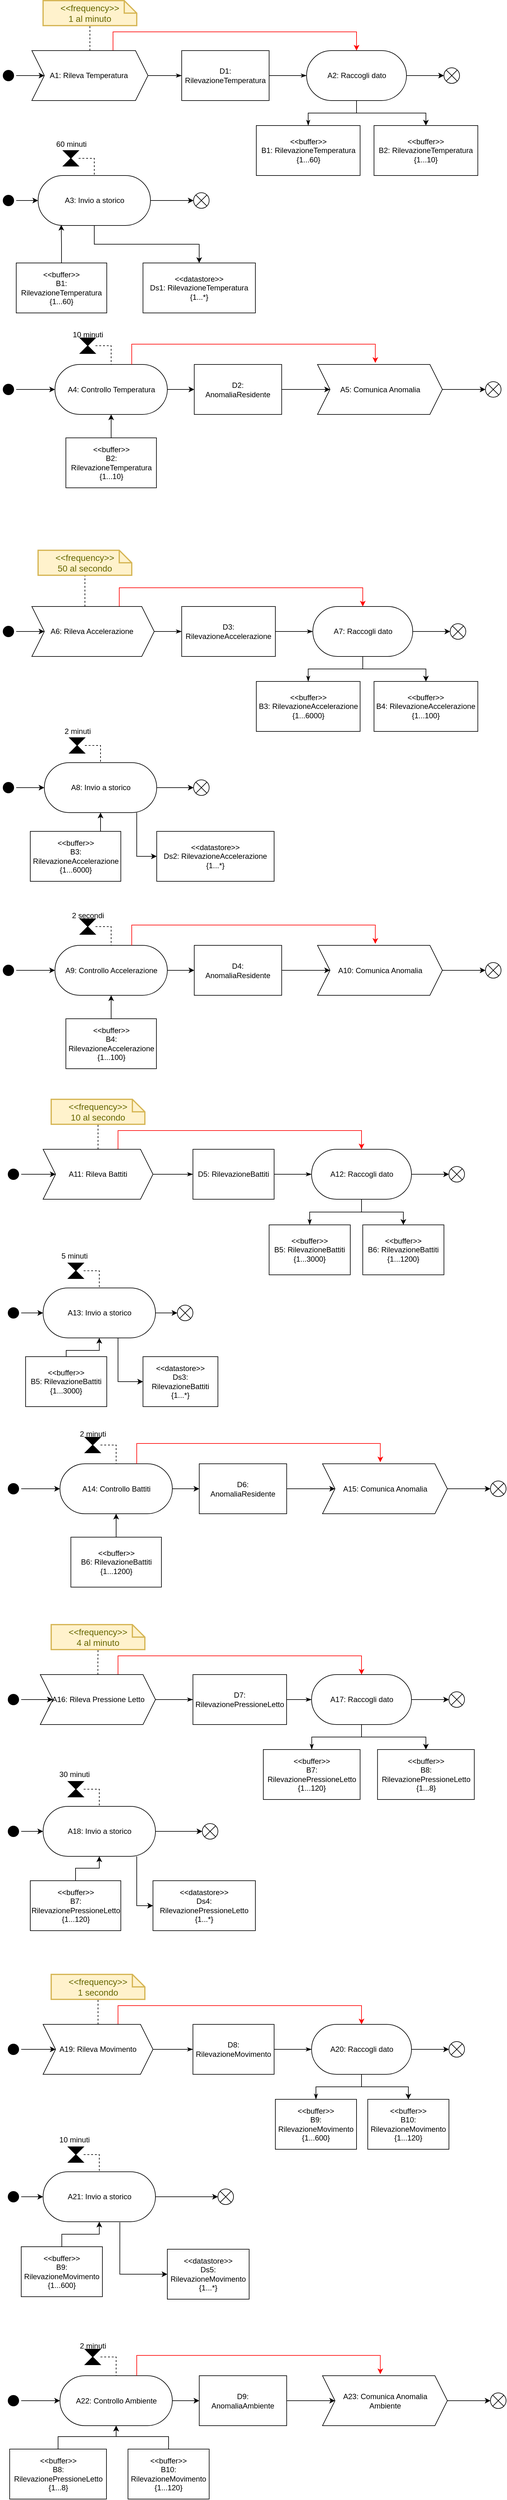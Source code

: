 <mxfile version="20.3.0" type="device" pages="2"><diagram id="nQmyYoK8Sv43jRjs5NKj" name="Pagina-1"><mxGraphModel dx="1324" dy="857" grid="1" gridSize="10" guides="1" tooltips="1" connect="1" arrows="1" fold="1" page="1" pageScale="1" pageWidth="827" pageHeight="1169" math="0" shadow="0"><root><mxCell id="0"/><mxCell id="1" parent="0"/><mxCell id="Z0mpjbzQK_go3xrfz9u6-1" value="" style="ellipse;html=1;shape=startState;fillColor=#000000;" parent="1" vertex="1"><mxGeometry x="92" y="227.5" width="25" height="25" as="geometry"/></mxCell><mxCell id="Z0mpjbzQK_go3xrfz9u6-2" style="edgeStyle=orthogonalEdgeStyle;rounded=0;orthogonalLoop=1;jettySize=auto;html=1;endArrow=classicThin;endFill=1;" parent="1" source="Z0mpjbzQK_go3xrfz9u6-5" target="Z0mpjbzQK_go3xrfz9u6-8" edge="1"><mxGeometry relative="1" as="geometry"/></mxCell><mxCell id="Z0mpjbzQK_go3xrfz9u6-3" style="edgeStyle=orthogonalEdgeStyle;rounded=0;orthogonalLoop=1;jettySize=auto;html=1;strokeColor=#000000;endArrow=none;endFill=0;dashed=1;" parent="1" source="Z0mpjbzQK_go3xrfz9u6-5" target="Z0mpjbzQK_go3xrfz9u6-14" edge="1"><mxGeometry relative="1" as="geometry"/></mxCell><mxCell id="Z0mpjbzQK_go3xrfz9u6-4" style="edgeStyle=orthogonalEdgeStyle;rounded=0;orthogonalLoop=1;jettySize=auto;html=1;entryX=0.5;entryY=0.5;entryDx=0;entryDy=-40;entryPerimeter=0;strokeColor=#FF0000;endArrow=classic;endFill=1;fillColor=#e51400;" parent="1" source="Z0mpjbzQK_go3xrfz9u6-5" target="Z0mpjbzQK_go3xrfz9u6-13" edge="1"><mxGeometry relative="1" as="geometry"><Array as="points"><mxPoint x="272" y="170"/><mxPoint x="662" y="170"/></Array></mxGeometry></mxCell><mxCell id="Z0mpjbzQK_go3xrfz9u6-5" value="A1: Rileva Temperatura&amp;nbsp;" style="shape=step;perimeter=stepPerimeter;whiteSpace=wrap;html=1;fixedSize=1;gradientColor=none;" parent="1" vertex="1"><mxGeometry x="142" y="200" width="186" height="80" as="geometry"/></mxCell><mxCell id="Z0mpjbzQK_go3xrfz9u6-6" value="" style="endArrow=classic;html=1;rounded=0;exitX=1;exitY=0.5;exitDx=0;exitDy=0;entryX=0;entryY=0.5;entryDx=0;entryDy=0;" parent="1" source="Z0mpjbzQK_go3xrfz9u6-1" target="Z0mpjbzQK_go3xrfz9u6-5" edge="1"><mxGeometry width="50" height="50" relative="1" as="geometry"><mxPoint x="113" y="239.96" as="sourcePoint"/><mxPoint x="392" y="390" as="targetPoint"/></mxGeometry></mxCell><mxCell id="Z0mpjbzQK_go3xrfz9u6-7" style="edgeStyle=orthogonalEdgeStyle;rounded=0;orthogonalLoop=1;jettySize=auto;html=1;entryX=0;entryY=0.5;entryDx=0;entryDy=0;entryPerimeter=0;strokeColor=#000000;endArrow=classicThin;endFill=1;" parent="1" source="Z0mpjbzQK_go3xrfz9u6-8" target="Z0mpjbzQK_go3xrfz9u6-13" edge="1"><mxGeometry relative="1" as="geometry"/></mxCell><mxCell id="Z0mpjbzQK_go3xrfz9u6-8" value="D1: RilevazioneTemperatura" style="rounded=0;whiteSpace=wrap;html=1;" parent="1" vertex="1"><mxGeometry x="382" y="200" width="140" height="80" as="geometry"/></mxCell><mxCell id="Z0mpjbzQK_go3xrfz9u6-9" value="&lt;div&gt;&amp;lt;&amp;lt;buffer&amp;gt;&amp;gt;&lt;/div&gt;&lt;div&gt;B1: RilevazioneTemperatura&lt;/div&gt;&lt;div&gt;{1...60}&lt;br&gt;&lt;/div&gt;" style="rounded=0;whiteSpace=wrap;html=1;" parent="1" vertex="1"><mxGeometry x="501.5" y="320" width="166.25" height="80" as="geometry"/></mxCell><mxCell id="Z0mpjbzQK_go3xrfz9u6-10" value="&lt;div&gt;&amp;lt;&amp;lt;datastore&amp;gt;&amp;gt;&lt;/div&gt;&lt;div&gt;Ds1: RilevazioneTemperatura&lt;/div&gt;&lt;div&gt;{1...*}&lt;br&gt;&lt;/div&gt;" style="rounded=0;whiteSpace=wrap;html=1;" parent="1" vertex="1"><mxGeometry x="320" y="540" width="180" height="80" as="geometry"/></mxCell><mxCell id="Z0mpjbzQK_go3xrfz9u6-11" style="edgeStyle=orthogonalEdgeStyle;rounded=0;orthogonalLoop=1;jettySize=auto;html=1;entryX=0.5;entryY=0;entryDx=0;entryDy=0;strokeColor=#000000;endArrow=classicThin;endFill=1;" parent="1" source="Z0mpjbzQK_go3xrfz9u6-13" target="Z0mpjbzQK_go3xrfz9u6-9" edge="1"><mxGeometry relative="1" as="geometry"/></mxCell><mxCell id="Z0mpjbzQK_go3xrfz9u6-12" style="edgeStyle=orthogonalEdgeStyle;rounded=0;orthogonalLoop=1;jettySize=auto;html=1;entryX=0;entryY=0.5;entryDx=0;entryDy=0;strokeColor=#000000;endArrow=classic;endFill=1;" parent="1" source="Z0mpjbzQK_go3xrfz9u6-13" target="Z0mpjbzQK_go3xrfz9u6-15" edge="1"><mxGeometry relative="1" as="geometry"/></mxCell><mxCell id="cm6Kye8eV98nHexvjElH-4" style="edgeStyle=orthogonalEdgeStyle;rounded=0;orthogonalLoop=1;jettySize=auto;html=1;entryX=0.5;entryY=0;entryDx=0;entryDy=0;" edge="1" parent="1" source="Z0mpjbzQK_go3xrfz9u6-13" target="cm6Kye8eV98nHexvjElH-3"><mxGeometry relative="1" as="geometry"/></mxCell><mxCell id="Z0mpjbzQK_go3xrfz9u6-13" value="&lt;div&gt;A2: Raccogli dato&lt;/div&gt;" style="html=1;dashed=0;whitespace=wrap;shape=mxgraph.dfd.start;" parent="1" vertex="1"><mxGeometry x="582" y="200" width="160" height="80" as="geometry"/></mxCell><mxCell id="Z0mpjbzQK_go3xrfz9u6-14" value="&amp;lt;&amp;lt;frequency&amp;gt;&amp;gt;&lt;br&gt;1 al minuto" style="shape=note;strokeWidth=2;fontSize=14;size=20;whiteSpace=wrap;html=1;fillColor=#fff2cc;strokeColor=#d6b656;fontColor=#666600;" parent="1" vertex="1"><mxGeometry x="160" y="120" width="150" height="40" as="geometry"/></mxCell><mxCell id="Z0mpjbzQK_go3xrfz9u6-15" value="" style="shape=sumEllipse;perimeter=ellipsePerimeter;whiteSpace=wrap;html=1;backgroundOutline=1;" parent="1" vertex="1"><mxGeometry x="802" y="227.5" width="25" height="25" as="geometry"/></mxCell><mxCell id="Z0mpjbzQK_go3xrfz9u6-16" style="edgeStyle=orthogonalEdgeStyle;rounded=0;orthogonalLoop=1;jettySize=auto;html=1;strokeColor=#000000;endArrow=classic;endFill=1;" parent="1" source="Z0mpjbzQK_go3xrfz9u6-17" target="Z0mpjbzQK_go3xrfz9u6-20" edge="1"><mxGeometry relative="1" as="geometry"/></mxCell><mxCell id="Z0mpjbzQK_go3xrfz9u6-17" value="" style="ellipse;html=1;shape=startState;fillColor=#000000;" parent="1" vertex="1"><mxGeometry x="92" y="427.5" width="25" height="25" as="geometry"/></mxCell><mxCell id="Z0mpjbzQK_go3xrfz9u6-18" style="edgeStyle=orthogonalEdgeStyle;rounded=0;orthogonalLoop=1;jettySize=auto;html=1;entryX=0.5;entryY=0;entryDx=0;entryDy=0;strokeColor=#000000;endArrow=classic;endFill=1;" parent="1" source="Z0mpjbzQK_go3xrfz9u6-20" target="Z0mpjbzQK_go3xrfz9u6-10" edge="1"><mxGeometry relative="1" as="geometry"><Array as="points"><mxPoint x="242" y="510"/><mxPoint x="410" y="510"/></Array></mxGeometry></mxCell><mxCell id="Z0mpjbzQK_go3xrfz9u6-20" value="&lt;div&gt;A3: Invio a storico&lt;/div&gt;" style="html=1;dashed=0;whitespace=wrap;shape=mxgraph.dfd.start;" parent="1" vertex="1"><mxGeometry x="152" y="400" width="180" height="80" as="geometry"/></mxCell><mxCell id="Z0mpjbzQK_go3xrfz9u6-22" value="&lt;div&gt;&amp;lt;&amp;lt;buffer&amp;gt;&amp;gt;&lt;/div&gt;&lt;div&gt;B1: RilevazioneTemperatura&lt;/div&gt;&lt;div&gt;{1...60}&lt;br&gt;&lt;/div&gt;" style="rounded=0;whiteSpace=wrap;html=1;" parent="1" vertex="1"><mxGeometry x="117" y="540" width="145" height="80" as="geometry"/></mxCell><mxCell id="Z0mpjbzQK_go3xrfz9u6-23" style="edgeStyle=orthogonalEdgeStyle;rounded=0;orthogonalLoop=1;jettySize=auto;html=1;strokeColor=#000000;endArrow=none;endFill=0;dashed=1;" parent="1" source="Z0mpjbzQK_go3xrfz9u6-24" target="Z0mpjbzQK_go3xrfz9u6-20" edge="1"><mxGeometry relative="1" as="geometry"><Array as="points"><mxPoint x="242" y="373"/></Array></mxGeometry></mxCell><mxCell id="Z0mpjbzQK_go3xrfz9u6-24" value="" style="shape=collate;whiteSpace=wrap;html=1;fillColor=#000000;" parent="1" vertex="1"><mxGeometry x="192" y="360" width="25" height="25" as="geometry"/></mxCell><mxCell id="Z0mpjbzQK_go3xrfz9u6-25" value="60 minuti" style="text;html=1;align=center;verticalAlign=middle;resizable=0;points=[];autosize=1;strokeColor=none;fillColor=none;" parent="1" vertex="1"><mxGeometry x="174.5" y="340" width="60" height="20" as="geometry"/></mxCell><mxCell id="Z0mpjbzQK_go3xrfz9u6-26" style="edgeStyle=orthogonalEdgeStyle;rounded=0;orthogonalLoop=1;jettySize=auto;html=1;entryX=0;entryY=0.5;entryDx=0;entryDy=0;strokeColor=#000000;endArrow=classic;endFill=1;exitX=1;exitY=0.5;exitDx=0;exitDy=0;exitPerimeter=0;" parent="1" source="Z0mpjbzQK_go3xrfz9u6-20" target="Z0mpjbzQK_go3xrfz9u6-29" edge="1"><mxGeometry relative="1" as="geometry"><mxPoint x="416.5" y="440" as="sourcePoint"/></mxGeometry></mxCell><mxCell id="Z0mpjbzQK_go3xrfz9u6-29" value="" style="shape=sumEllipse;perimeter=ellipsePerimeter;whiteSpace=wrap;html=1;backgroundOutline=1;" parent="1" vertex="1"><mxGeometry x="401" y="427.5" width="25" height="25" as="geometry"/></mxCell><mxCell id="Z0mpjbzQK_go3xrfz9u6-30" value="" style="ellipse;html=1;shape=startState;fillColor=#000000;" parent="1" vertex="1"><mxGeometry x="92" y="1117.5" width="25" height="25" as="geometry"/></mxCell><mxCell id="Z0mpjbzQK_go3xrfz9u6-31" style="edgeStyle=orthogonalEdgeStyle;rounded=0;orthogonalLoop=1;jettySize=auto;html=1;endArrow=classicThin;endFill=1;" parent="1" source="Z0mpjbzQK_go3xrfz9u6-34" target="Z0mpjbzQK_go3xrfz9u6-37" edge="1"><mxGeometry relative="1" as="geometry"/></mxCell><mxCell id="Z0mpjbzQK_go3xrfz9u6-32" style="edgeStyle=orthogonalEdgeStyle;rounded=0;orthogonalLoop=1;jettySize=auto;html=1;strokeColor=#000000;endArrow=none;endFill=0;dashed=1;entryX=0.5;entryY=1;entryDx=0;entryDy=0;entryPerimeter=0;" parent="1" source="Z0mpjbzQK_go3xrfz9u6-34" target="Z0mpjbzQK_go3xrfz9u6-43" edge="1"><mxGeometry relative="1" as="geometry"><Array as="points"><mxPoint x="227" y="1060"/><mxPoint x="227" y="1060"/></Array></mxGeometry></mxCell><mxCell id="Z0mpjbzQK_go3xrfz9u6-33" style="edgeStyle=orthogonalEdgeStyle;rounded=0;orthogonalLoop=1;jettySize=auto;html=1;entryX=0.5;entryY=0.5;entryDx=0;entryDy=-40;entryPerimeter=0;strokeColor=#FF0000;endArrow=classic;endFill=1;fillColor=#e51400;" parent="1" source="Z0mpjbzQK_go3xrfz9u6-34" target="Z0mpjbzQK_go3xrfz9u6-42" edge="1"><mxGeometry relative="1" as="geometry"><Array as="points"><mxPoint x="282" y="1060"/><mxPoint x="672" y="1060"/></Array></mxGeometry></mxCell><mxCell id="Z0mpjbzQK_go3xrfz9u6-34" value="A6: Rileva Accelerazione&amp;nbsp;" style="shape=step;perimeter=stepPerimeter;whiteSpace=wrap;html=1;fixedSize=1;gradientColor=none;" parent="1" vertex="1"><mxGeometry x="142" y="1090" width="196" height="80" as="geometry"/></mxCell><mxCell id="Z0mpjbzQK_go3xrfz9u6-35" value="" style="endArrow=classic;html=1;rounded=0;exitX=1;exitY=0.5;exitDx=0;exitDy=0;entryX=0;entryY=0.5;entryDx=0;entryDy=0;" parent="1" source="Z0mpjbzQK_go3xrfz9u6-30" target="Z0mpjbzQK_go3xrfz9u6-34" edge="1"><mxGeometry width="50" height="50" relative="1" as="geometry"><mxPoint x="123" y="1129.96" as="sourcePoint"/><mxPoint x="402" y="1280" as="targetPoint"/></mxGeometry></mxCell><mxCell id="Z0mpjbzQK_go3xrfz9u6-36" style="edgeStyle=orthogonalEdgeStyle;rounded=0;orthogonalLoop=1;jettySize=auto;html=1;entryX=0;entryY=0.5;entryDx=0;entryDy=0;entryPerimeter=0;strokeColor=#000000;endArrow=classicThin;endFill=1;" parent="1" source="Z0mpjbzQK_go3xrfz9u6-37" target="Z0mpjbzQK_go3xrfz9u6-42" edge="1"><mxGeometry relative="1" as="geometry"/></mxCell><mxCell id="Z0mpjbzQK_go3xrfz9u6-37" value="D3: RilevazioneAccelerazione" style="rounded=0;whiteSpace=wrap;html=1;" parent="1" vertex="1"><mxGeometry x="382" y="1090" width="150" height="80" as="geometry"/></mxCell><mxCell id="Z0mpjbzQK_go3xrfz9u6-38" value="&lt;div&gt;&amp;lt;&amp;lt;buffer&amp;gt;&amp;gt;&lt;/div&gt;&lt;div&gt;B3: RilevazioneAccelerazione&lt;/div&gt;&lt;div&gt;{1...6000}&lt;br&gt;&lt;/div&gt;" style="rounded=0;whiteSpace=wrap;html=1;" parent="1" vertex="1"><mxGeometry x="501.5" y="1210" width="166.25" height="80" as="geometry"/></mxCell><mxCell id="Z0mpjbzQK_go3xrfz9u6-39" value="&lt;div&gt;&amp;lt;&amp;lt;datastore&amp;gt;&amp;gt;&lt;/div&gt;&lt;div&gt;Ds2: RilevazioneAccelerazione&lt;/div&gt;&lt;div&gt;{1...*}&lt;br&gt;&lt;/div&gt;" style="rounded=0;whiteSpace=wrap;html=1;" parent="1" vertex="1"><mxGeometry x="342" y="1450" width="188" height="80" as="geometry"/></mxCell><mxCell id="Z0mpjbzQK_go3xrfz9u6-40" style="edgeStyle=orthogonalEdgeStyle;rounded=0;orthogonalLoop=1;jettySize=auto;html=1;entryX=0.5;entryY=0;entryDx=0;entryDy=0;strokeColor=#000000;endArrow=classicThin;endFill=1;" parent="1" source="Z0mpjbzQK_go3xrfz9u6-42" target="Z0mpjbzQK_go3xrfz9u6-38" edge="1"><mxGeometry relative="1" as="geometry"/></mxCell><mxCell id="Z0mpjbzQK_go3xrfz9u6-41" style="edgeStyle=orthogonalEdgeStyle;rounded=0;orthogonalLoop=1;jettySize=auto;html=1;entryX=0;entryY=0.5;entryDx=0;entryDy=0;strokeColor=#000000;endArrow=classic;endFill=1;" parent="1" source="Z0mpjbzQK_go3xrfz9u6-42" target="Z0mpjbzQK_go3xrfz9u6-44" edge="1"><mxGeometry relative="1" as="geometry"/></mxCell><mxCell id="cm6Kye8eV98nHexvjElH-6" style="edgeStyle=orthogonalEdgeStyle;rounded=0;orthogonalLoop=1;jettySize=auto;html=1;" edge="1" parent="1" source="Z0mpjbzQK_go3xrfz9u6-42" target="cm6Kye8eV98nHexvjElH-5"><mxGeometry relative="1" as="geometry"/></mxCell><mxCell id="Z0mpjbzQK_go3xrfz9u6-42" value="&lt;div&gt;A7: Raccogli dato&lt;/div&gt;" style="html=1;dashed=0;whitespace=wrap;shape=mxgraph.dfd.start;" parent="1" vertex="1"><mxGeometry x="592" y="1090" width="160" height="80" as="geometry"/></mxCell><mxCell id="Z0mpjbzQK_go3xrfz9u6-43" value="&amp;lt;&amp;lt;frequency&amp;gt;&amp;gt;&lt;br&gt;50 al secondo" style="shape=note;strokeWidth=2;fontSize=14;size=20;whiteSpace=wrap;html=1;fillColor=#fff2cc;strokeColor=#d6b656;fontColor=#666600;" parent="1" vertex="1"><mxGeometry x="152" y="1000" width="150" height="40" as="geometry"/></mxCell><mxCell id="Z0mpjbzQK_go3xrfz9u6-44" value="" style="shape=sumEllipse;perimeter=ellipsePerimeter;whiteSpace=wrap;html=1;backgroundOutline=1;" parent="1" vertex="1"><mxGeometry x="812" y="1117.5" width="25" height="25" as="geometry"/></mxCell><mxCell id="Z0mpjbzQK_go3xrfz9u6-45" style="edgeStyle=orthogonalEdgeStyle;rounded=0;orthogonalLoop=1;jettySize=auto;html=1;strokeColor=#000000;endArrow=classic;endFill=1;" parent="1" source="Z0mpjbzQK_go3xrfz9u6-46" target="Z0mpjbzQK_go3xrfz9u6-49" edge="1"><mxGeometry relative="1" as="geometry"/></mxCell><mxCell id="Z0mpjbzQK_go3xrfz9u6-46" value="" style="ellipse;html=1;shape=startState;fillColor=#000000;" parent="1" vertex="1"><mxGeometry x="92" y="1367.5" width="25" height="25" as="geometry"/></mxCell><mxCell id="Z0mpjbzQK_go3xrfz9u6-47" style="edgeStyle=orthogonalEdgeStyle;rounded=0;orthogonalLoop=1;jettySize=auto;html=1;entryX=0;entryY=0.5;entryDx=0;entryDy=0;strokeColor=#000000;endArrow=classic;endFill=1;" parent="1" source="Z0mpjbzQK_go3xrfz9u6-49" target="Z0mpjbzQK_go3xrfz9u6-39" edge="1"><mxGeometry relative="1" as="geometry"><Array as="points"><mxPoint x="310" y="1490"/></Array></mxGeometry></mxCell><mxCell id="Z0mpjbzQK_go3xrfz9u6-49" value="&lt;div&gt;A8: Invio a storico&lt;/div&gt;" style="html=1;dashed=0;whitespace=wrap;shape=mxgraph.dfd.start;" parent="1" vertex="1"><mxGeometry x="162" y="1340" width="180" height="80" as="geometry"/></mxCell><mxCell id="Z0mpjbzQK_go3xrfz9u6-50" style="edgeStyle=orthogonalEdgeStyle;rounded=0;orthogonalLoop=1;jettySize=auto;html=1;entryX=0.5;entryY=0.5;entryDx=0;entryDy=40;entryPerimeter=0;strokeColor=#000000;endArrow=classic;endFill=1;" parent="1" source="Z0mpjbzQK_go3xrfz9u6-51" target="Z0mpjbzQK_go3xrfz9u6-49" edge="1"><mxGeometry relative="1" as="geometry"><Array as="points"><mxPoint x="250" y="1470"/><mxPoint x="250" y="1470"/></Array></mxGeometry></mxCell><mxCell id="Z0mpjbzQK_go3xrfz9u6-51" value="&lt;div&gt;&amp;lt;&amp;lt;buffer&amp;gt;&amp;gt;&lt;/div&gt;&lt;div&gt;B3: RilevazioneAccelerazione&lt;/div&gt;&lt;div&gt;{1...6000}&lt;br&gt;&lt;/div&gt;" style="rounded=0;whiteSpace=wrap;html=1;" parent="1" vertex="1"><mxGeometry x="139.5" y="1450" width="145" height="80" as="geometry"/></mxCell><mxCell id="Z0mpjbzQK_go3xrfz9u6-52" style="edgeStyle=orthogonalEdgeStyle;rounded=0;orthogonalLoop=1;jettySize=auto;html=1;strokeColor=#000000;endArrow=none;endFill=0;dashed=1;" parent="1" source="Z0mpjbzQK_go3xrfz9u6-53" target="Z0mpjbzQK_go3xrfz9u6-49" edge="1"><mxGeometry relative="1" as="geometry"><Array as="points"><mxPoint x="252" y="1313"/></Array></mxGeometry></mxCell><mxCell id="Z0mpjbzQK_go3xrfz9u6-53" value="" style="shape=collate;whiteSpace=wrap;html=1;fillColor=#000000;" parent="1" vertex="1"><mxGeometry x="202" y="1300" width="25" height="25" as="geometry"/></mxCell><mxCell id="Z0mpjbzQK_go3xrfz9u6-54" value="2 minuti" style="text;html=1;align=center;verticalAlign=middle;resizable=0;points=[];autosize=1;strokeColor=none;fillColor=none;" parent="1" vertex="1"><mxGeometry x="184.5" y="1280" width="60" height="20" as="geometry"/></mxCell><mxCell id="Z0mpjbzQK_go3xrfz9u6-55" style="edgeStyle=orthogonalEdgeStyle;rounded=0;orthogonalLoop=1;jettySize=auto;html=1;entryX=0;entryY=0.5;entryDx=0;entryDy=0;strokeColor=#000000;endArrow=classic;endFill=1;exitX=1;exitY=0.5;exitDx=0;exitDy=0;exitPerimeter=0;" parent="1" source="Z0mpjbzQK_go3xrfz9u6-49" target="Z0mpjbzQK_go3xrfz9u6-58" edge="1"><mxGeometry relative="1" as="geometry"><mxPoint x="742" y="1450" as="sourcePoint"/></mxGeometry></mxCell><mxCell id="Z0mpjbzQK_go3xrfz9u6-58" value="" style="shape=sumEllipse;perimeter=ellipsePerimeter;whiteSpace=wrap;html=1;backgroundOutline=1;" parent="1" vertex="1"><mxGeometry x="401" y="1367.5" width="25" height="25" as="geometry"/></mxCell><mxCell id="cm6Kye8eV98nHexvjElH-1" style="edgeStyle=orthogonalEdgeStyle;rounded=0;orthogonalLoop=1;jettySize=auto;html=1;entryX=0.206;entryY=0.988;entryDx=0;entryDy=0;strokeColor=#000000;endArrow=classic;endFill=1;exitX=0.5;exitY=0;exitDx=0;exitDy=0;entryPerimeter=0;" edge="1" parent="1" source="Z0mpjbzQK_go3xrfz9u6-22" target="Z0mpjbzQK_go3xrfz9u6-20"><mxGeometry relative="1" as="geometry"><mxPoint x="342" y="450" as="sourcePoint"/><mxPoint x="402" y="450" as="targetPoint"/></mxGeometry></mxCell><mxCell id="cm6Kye8eV98nHexvjElH-3" value="&lt;div&gt;&amp;lt;&amp;lt;buffer&amp;gt;&amp;gt;&lt;/div&gt;&lt;div&gt;B2: RilevazioneTemperatura&lt;/div&gt;&lt;div&gt;{1...10}&lt;br&gt;&lt;/div&gt;" style="rounded=0;whiteSpace=wrap;html=1;" vertex="1" parent="1"><mxGeometry x="690" y="320" width="166.25" height="80" as="geometry"/></mxCell><mxCell id="cm6Kye8eV98nHexvjElH-5" value="&lt;div&gt;&amp;lt;&amp;lt;buffer&amp;gt;&amp;gt;&lt;/div&gt;&lt;div&gt;B4: RilevazioneAccelerazione&lt;/div&gt;&lt;div&gt;{1...100}&lt;br&gt;&lt;/div&gt;" style="rounded=0;whiteSpace=wrap;html=1;" vertex="1" parent="1"><mxGeometry x="690" y="1210" width="166.25" height="80" as="geometry"/></mxCell><mxCell id="cm6Kye8eV98nHexvjElH-8" style="edgeStyle=orthogonalEdgeStyle;rounded=0;orthogonalLoop=1;jettySize=auto;html=1;entryX=0;entryY=0.5;entryDx=0;entryDy=0;entryPerimeter=0;strokeWidth=1;startArrow=none;startFill=0;endArrow=classic;endFill=1;" edge="1" parent="1" source="cm6Kye8eV98nHexvjElH-9" target="cm6Kye8eV98nHexvjElH-11"><mxGeometry relative="1" as="geometry"/></mxCell><mxCell id="cm6Kye8eV98nHexvjElH-9" value="" style="ellipse;html=1;shape=startState;fillColor=#000000;" vertex="1" parent="1"><mxGeometry x="92" y="730" width="25" height="25" as="geometry"/></mxCell><mxCell id="cm6Kye8eV98nHexvjElH-10" style="edgeStyle=orthogonalEdgeStyle;rounded=0;orthogonalLoop=1;jettySize=auto;html=1;entryX=0;entryY=0.5;entryDx=0;entryDy=0;strokeWidth=1;startArrow=none;startFill=0;endArrow=classic;endFill=1;" edge="1" parent="1" source="cm6Kye8eV98nHexvjElH-11" target="cm6Kye8eV98nHexvjElH-22"><mxGeometry relative="1" as="geometry"><mxPoint x="462" y="742.5" as="targetPoint"/></mxGeometry></mxCell><mxCell id="cm6Kye8eV98nHexvjElH-11" value="&lt;div&gt;A4: Controllo Temperatura&lt;/div&gt;" style="html=1;dashed=0;whitespace=wrap;shape=mxgraph.dfd.start;" vertex="1" parent="1"><mxGeometry x="179" y="702.5" width="180" height="80" as="geometry"/></mxCell><mxCell id="cm6Kye8eV98nHexvjElH-12" style="edgeStyle=orthogonalEdgeStyle;rounded=0;orthogonalLoop=1;jettySize=auto;html=1;entryX=0.5;entryY=0.5;entryDx=0;entryDy=40;entryPerimeter=0;strokeWidth=1;startArrow=none;startFill=0;endArrow=classic;endFill=1;" edge="1" parent="1" source="cm6Kye8eV98nHexvjElH-13" target="cm6Kye8eV98nHexvjElH-11"><mxGeometry relative="1" as="geometry"/></mxCell><mxCell id="cm6Kye8eV98nHexvjElH-13" value="&lt;div&gt;&amp;lt;&amp;lt;buffer&amp;gt;&amp;gt;&lt;/div&gt;&lt;div&gt;B2: RilevazioneTemperatura&lt;/div&gt;&lt;div&gt;{1...10}&lt;br&gt;&lt;/div&gt;" style="rounded=0;whiteSpace=wrap;html=1;" vertex="1" parent="1"><mxGeometry x="196.5" y="820" width="145" height="80" as="geometry"/></mxCell><mxCell id="cm6Kye8eV98nHexvjElH-14" style="edgeStyle=orthogonalEdgeStyle;rounded=0;orthogonalLoop=1;jettySize=auto;html=1;entryX=0;entryY=0.5;entryDx=0;entryDy=0;strokeWidth=1;startArrow=none;startFill=0;endArrow=classic;endFill=1;" edge="1" parent="1" source="cm6Kye8eV98nHexvjElH-15" target="cm6Kye8eV98nHexvjElH-16"><mxGeometry relative="1" as="geometry"/></mxCell><mxCell id="cm6Kye8eV98nHexvjElH-15" value="A5: Comunica Anomalia" style="shape=step;perimeter=stepPerimeter;whiteSpace=wrap;html=1;fixedSize=1;gradientColor=none;" vertex="1" parent="1"><mxGeometry x="599.5" y="702.5" width="200" height="80" as="geometry"/></mxCell><mxCell id="cm6Kye8eV98nHexvjElH-16" value="" style="shape=sumEllipse;perimeter=ellipsePerimeter;whiteSpace=wrap;html=1;backgroundOutline=1;" vertex="1" parent="1"><mxGeometry x="868.5" y="730" width="25" height="25" as="geometry"/></mxCell><mxCell id="cm6Kye8eV98nHexvjElH-17" style="edgeStyle=orthogonalEdgeStyle;rounded=0;orthogonalLoop=1;jettySize=auto;html=1;entryX=0.5;entryY=0.5;entryDx=0;entryDy=-40;entryPerimeter=0;strokeWidth=1;startArrow=none;startFill=0;endArrow=none;endFill=0;dashed=1;" edge="1" parent="1" source="cm6Kye8eV98nHexvjElH-18" target="cm6Kye8eV98nHexvjElH-11"><mxGeometry relative="1" as="geometry"><Array as="points"><mxPoint x="269" y="672"/></Array></mxGeometry></mxCell><mxCell id="cm6Kye8eV98nHexvjElH-18" value="" style="shape=collate;whiteSpace=wrap;html=1;fillColor=#000000;" vertex="1" parent="1"><mxGeometry x="219" y="660" width="25" height="25" as="geometry"/></mxCell><mxCell id="cm6Kye8eV98nHexvjElH-19" value="10 minuti" style="text;html=1;strokeColor=none;fillColor=none;align=center;verticalAlign=middle;whiteSpace=wrap;rounded=0;" vertex="1" parent="1"><mxGeometry x="201.5" y="640" width="60" height="30" as="geometry"/></mxCell><mxCell id="cm6Kye8eV98nHexvjElH-23" style="edgeStyle=orthogonalEdgeStyle;rounded=0;orthogonalLoop=1;jettySize=auto;html=1;" edge="1" parent="1" source="cm6Kye8eV98nHexvjElH-22" target="cm6Kye8eV98nHexvjElH-15"><mxGeometry relative="1" as="geometry"/></mxCell><mxCell id="cm6Kye8eV98nHexvjElH-22" value="D2:&lt;br&gt;AnomaliaResidente" style="rounded=0;whiteSpace=wrap;html=1;" vertex="1" parent="1"><mxGeometry x="402.13" y="702.5" width="140" height="80" as="geometry"/></mxCell><mxCell id="cm6Kye8eV98nHexvjElH-25" style="edgeStyle=orthogonalEdgeStyle;rounded=0;orthogonalLoop=1;jettySize=auto;html=1;entryX=0.463;entryY=-0.031;entryDx=0;entryDy=0;entryPerimeter=0;strokeColor=#FF0000;endArrow=classic;endFill=1;fillColor=#e51400;" edge="1" parent="1" source="cm6Kye8eV98nHexvjElH-11" target="cm6Kye8eV98nHexvjElH-15"><mxGeometry relative="1" as="geometry"><Array as="points"><mxPoint x="302" y="670"/><mxPoint x="692" y="670"/></Array><mxPoint x="302" y="685" as="sourcePoint"/><mxPoint x="692" y="685" as="targetPoint"/></mxGeometry></mxCell><mxCell id="cm6Kye8eV98nHexvjElH-26" style="edgeStyle=orthogonalEdgeStyle;rounded=0;orthogonalLoop=1;jettySize=auto;html=1;entryX=0;entryY=0.5;entryDx=0;entryDy=0;entryPerimeter=0;strokeWidth=1;startArrow=none;startFill=0;endArrow=classic;endFill=1;" edge="1" parent="1" source="cm6Kye8eV98nHexvjElH-27" target="cm6Kye8eV98nHexvjElH-29"><mxGeometry relative="1" as="geometry"/></mxCell><mxCell id="cm6Kye8eV98nHexvjElH-27" value="" style="ellipse;html=1;shape=startState;fillColor=#000000;" vertex="1" parent="1"><mxGeometry x="92" y="1660" width="25" height="25" as="geometry"/></mxCell><mxCell id="cm6Kye8eV98nHexvjElH-28" style="edgeStyle=orthogonalEdgeStyle;rounded=0;orthogonalLoop=1;jettySize=auto;html=1;entryX=0;entryY=0.5;entryDx=0;entryDy=0;strokeWidth=1;startArrow=none;startFill=0;endArrow=classic;endFill=1;" edge="1" parent="1" source="cm6Kye8eV98nHexvjElH-29" target="cm6Kye8eV98nHexvjElH-39"><mxGeometry relative="1" as="geometry"><mxPoint x="462" y="1672.5" as="targetPoint"/></mxGeometry></mxCell><mxCell id="cm6Kye8eV98nHexvjElH-29" value="&lt;div&gt;A9: Controllo Accelerazione&lt;/div&gt;" style="html=1;dashed=0;whitespace=wrap;shape=mxgraph.dfd.start;" vertex="1" parent="1"><mxGeometry x="179" y="1632.5" width="180" height="80" as="geometry"/></mxCell><mxCell id="cm6Kye8eV98nHexvjElH-30" style="edgeStyle=orthogonalEdgeStyle;rounded=0;orthogonalLoop=1;jettySize=auto;html=1;entryX=0.5;entryY=0.5;entryDx=0;entryDy=40;entryPerimeter=0;strokeWidth=1;startArrow=none;startFill=0;endArrow=classic;endFill=1;" edge="1" parent="1" source="cm6Kye8eV98nHexvjElH-31" target="cm6Kye8eV98nHexvjElH-29"><mxGeometry relative="1" as="geometry"/></mxCell><mxCell id="cm6Kye8eV98nHexvjElH-31" value="&lt;div&gt;&amp;lt;&amp;lt;buffer&amp;gt;&amp;gt;&lt;/div&gt;&lt;div&gt;B4: RilevazioneAccelerazione&lt;/div&gt;&lt;div&gt;{1...100}&lt;br&gt;&lt;/div&gt;" style="rounded=0;whiteSpace=wrap;html=1;" vertex="1" parent="1"><mxGeometry x="196.5" y="1750" width="145" height="80" as="geometry"/></mxCell><mxCell id="cm6Kye8eV98nHexvjElH-32" style="edgeStyle=orthogonalEdgeStyle;rounded=0;orthogonalLoop=1;jettySize=auto;html=1;entryX=0;entryY=0.5;entryDx=0;entryDy=0;strokeWidth=1;startArrow=none;startFill=0;endArrow=classic;endFill=1;" edge="1" parent="1" source="cm6Kye8eV98nHexvjElH-33" target="cm6Kye8eV98nHexvjElH-34"><mxGeometry relative="1" as="geometry"/></mxCell><mxCell id="cm6Kye8eV98nHexvjElH-33" value="A10: Comunica Anomalia" style="shape=step;perimeter=stepPerimeter;whiteSpace=wrap;html=1;fixedSize=1;gradientColor=none;" vertex="1" parent="1"><mxGeometry x="599.5" y="1632.5" width="200" height="80" as="geometry"/></mxCell><mxCell id="cm6Kye8eV98nHexvjElH-34" value="" style="shape=sumEllipse;perimeter=ellipsePerimeter;whiteSpace=wrap;html=1;backgroundOutline=1;" vertex="1" parent="1"><mxGeometry x="868.5" y="1660" width="25" height="25" as="geometry"/></mxCell><mxCell id="cm6Kye8eV98nHexvjElH-35" style="edgeStyle=orthogonalEdgeStyle;rounded=0;orthogonalLoop=1;jettySize=auto;html=1;entryX=0.5;entryY=0.5;entryDx=0;entryDy=-40;entryPerimeter=0;strokeWidth=1;startArrow=none;startFill=0;endArrow=none;endFill=0;dashed=1;" edge="1" parent="1" source="cm6Kye8eV98nHexvjElH-36" target="cm6Kye8eV98nHexvjElH-29"><mxGeometry relative="1" as="geometry"><Array as="points"><mxPoint x="269" y="1602"/></Array></mxGeometry></mxCell><mxCell id="cm6Kye8eV98nHexvjElH-36" value="" style="shape=collate;whiteSpace=wrap;html=1;fillColor=#000000;" vertex="1" parent="1"><mxGeometry x="219" y="1590" width="25" height="25" as="geometry"/></mxCell><mxCell id="cm6Kye8eV98nHexvjElH-37" value="2 secondi" style="text;html=1;strokeColor=none;fillColor=none;align=center;verticalAlign=middle;whiteSpace=wrap;rounded=0;" vertex="1" parent="1"><mxGeometry x="201.5" y="1570" width="60" height="30" as="geometry"/></mxCell><mxCell id="cm6Kye8eV98nHexvjElH-38" style="edgeStyle=orthogonalEdgeStyle;rounded=0;orthogonalLoop=1;jettySize=auto;html=1;" edge="1" parent="1" source="cm6Kye8eV98nHexvjElH-39" target="cm6Kye8eV98nHexvjElH-33"><mxGeometry relative="1" as="geometry"/></mxCell><mxCell id="cm6Kye8eV98nHexvjElH-39" value="D4:&lt;br&gt;AnomaliaResidente" style="rounded=0;whiteSpace=wrap;html=1;" vertex="1" parent="1"><mxGeometry x="402.13" y="1632.5" width="140" height="80" as="geometry"/></mxCell><mxCell id="cm6Kye8eV98nHexvjElH-40" style="edgeStyle=orthogonalEdgeStyle;rounded=0;orthogonalLoop=1;jettySize=auto;html=1;entryX=0.463;entryY=-0.031;entryDx=0;entryDy=0;entryPerimeter=0;strokeColor=#FF0000;endArrow=classic;endFill=1;fillColor=#e51400;" edge="1" parent="1" source="cm6Kye8eV98nHexvjElH-29" target="cm6Kye8eV98nHexvjElH-33"><mxGeometry relative="1" as="geometry"><Array as="points"><mxPoint x="302" y="1600"/><mxPoint x="692" y="1600"/></Array><mxPoint x="302" y="1615" as="sourcePoint"/><mxPoint x="692" y="1615" as="targetPoint"/></mxGeometry></mxCell><mxCell id="LBoeB6BvHMcKVcoNgDpC-1" value="" style="ellipse;html=1;shape=startState;fillColor=#000000;" vertex="1" parent="1"><mxGeometry x="100" y="1986.5" width="25" height="25" as="geometry"/></mxCell><mxCell id="LBoeB6BvHMcKVcoNgDpC-2" style="edgeStyle=orthogonalEdgeStyle;rounded=0;orthogonalLoop=1;jettySize=auto;html=1;endArrow=classicThin;endFill=1;" edge="1" parent="1" source="LBoeB6BvHMcKVcoNgDpC-5" target="LBoeB6BvHMcKVcoNgDpC-8"><mxGeometry relative="1" as="geometry"/></mxCell><mxCell id="LBoeB6BvHMcKVcoNgDpC-3" style="edgeStyle=orthogonalEdgeStyle;rounded=0;orthogonalLoop=1;jettySize=auto;html=1;strokeColor=#000000;endArrow=none;endFill=0;dashed=1;" edge="1" parent="1" source="LBoeB6BvHMcKVcoNgDpC-5" target="LBoeB6BvHMcKVcoNgDpC-14"><mxGeometry relative="1" as="geometry"/></mxCell><mxCell id="LBoeB6BvHMcKVcoNgDpC-4" style="edgeStyle=orthogonalEdgeStyle;rounded=0;orthogonalLoop=1;jettySize=auto;html=1;entryX=0.5;entryY=0.5;entryDx=0;entryDy=-40;entryPerimeter=0;strokeColor=#FF0000;endArrow=classic;endFill=1;fillColor=#e51400;" edge="1" parent="1" source="LBoeB6BvHMcKVcoNgDpC-5" target="LBoeB6BvHMcKVcoNgDpC-13"><mxGeometry relative="1" as="geometry"><Array as="points"><mxPoint x="280" y="1929"/><mxPoint x="670" y="1929"/></Array></mxGeometry></mxCell><mxCell id="LBoeB6BvHMcKVcoNgDpC-5" value="A11: Rileva Battiti" style="shape=step;perimeter=stepPerimeter;whiteSpace=wrap;html=1;fixedSize=1;gradientColor=none;" vertex="1" parent="1"><mxGeometry x="160" y="1959" width="176" height="80" as="geometry"/></mxCell><mxCell id="LBoeB6BvHMcKVcoNgDpC-6" value="" style="endArrow=classic;html=1;rounded=0;exitX=1;exitY=0.5;exitDx=0;exitDy=0;entryX=0;entryY=0.5;entryDx=0;entryDy=0;" edge="1" parent="1" source="LBoeB6BvHMcKVcoNgDpC-1" target="LBoeB6BvHMcKVcoNgDpC-5"><mxGeometry width="50" height="50" relative="1" as="geometry"><mxPoint x="121" y="1998.96" as="sourcePoint"/><mxPoint x="400" y="2149" as="targetPoint"/></mxGeometry></mxCell><mxCell id="LBoeB6BvHMcKVcoNgDpC-7" style="edgeStyle=orthogonalEdgeStyle;rounded=0;orthogonalLoop=1;jettySize=auto;html=1;entryX=0;entryY=0.5;entryDx=0;entryDy=0;entryPerimeter=0;strokeColor=#000000;endArrow=classicThin;endFill=1;" edge="1" parent="1" source="LBoeB6BvHMcKVcoNgDpC-8" target="LBoeB6BvHMcKVcoNgDpC-13"><mxGeometry relative="1" as="geometry"/></mxCell><mxCell id="LBoeB6BvHMcKVcoNgDpC-8" value="D5: RilevazioneBattiti" style="rounded=0;whiteSpace=wrap;html=1;" vertex="1" parent="1"><mxGeometry x="400" y="1959" width="130" height="80" as="geometry"/></mxCell><mxCell id="LBoeB6BvHMcKVcoNgDpC-9" value="&lt;div&gt;&amp;lt;&amp;lt;buffer&amp;gt;&amp;gt;&lt;/div&gt;&lt;div&gt;B5: RilevazioneBattiti&lt;/div&gt;&lt;div&gt;{1...3000}&lt;br&gt;&lt;/div&gt;" style="rounded=0;whiteSpace=wrap;html=1;" vertex="1" parent="1"><mxGeometry x="522" y="2080" width="130" height="80" as="geometry"/></mxCell><mxCell id="LBoeB6BvHMcKVcoNgDpC-10" value="&lt;div&gt;&amp;lt;&amp;lt;datastore&amp;gt;&amp;gt;&lt;/div&gt;&lt;div&gt;Ds3:&lt;/div&gt;&lt;div&gt;RilevazioneBattiti&lt;/div&gt;&lt;div&gt;{1...*}&lt;br&gt;&lt;/div&gt;" style="rounded=0;whiteSpace=wrap;html=1;" vertex="1" parent="1"><mxGeometry x="320" y="2291" width="120" height="80" as="geometry"/></mxCell><mxCell id="LBoeB6BvHMcKVcoNgDpC-11" style="edgeStyle=orthogonalEdgeStyle;rounded=0;orthogonalLoop=1;jettySize=auto;html=1;entryX=0.5;entryY=0;entryDx=0;entryDy=0;strokeColor=#000000;endArrow=classicThin;endFill=1;" edge="1" parent="1" source="LBoeB6BvHMcKVcoNgDpC-13" target="LBoeB6BvHMcKVcoNgDpC-9"><mxGeometry relative="1" as="geometry"/></mxCell><mxCell id="LBoeB6BvHMcKVcoNgDpC-12" style="edgeStyle=orthogonalEdgeStyle;rounded=0;orthogonalLoop=1;jettySize=auto;html=1;entryX=0;entryY=0.5;entryDx=0;entryDy=0;strokeColor=#000000;endArrow=classic;endFill=1;" edge="1" parent="1" source="LBoeB6BvHMcKVcoNgDpC-13" target="LBoeB6BvHMcKVcoNgDpC-15"><mxGeometry relative="1" as="geometry"/></mxCell><mxCell id="LBoeB6BvHMcKVcoNgDpC-32" style="edgeStyle=orthogonalEdgeStyle;rounded=0;orthogonalLoop=1;jettySize=auto;html=1;entryX=0.5;entryY=0;entryDx=0;entryDy=0;" edge="1" parent="1" source="LBoeB6BvHMcKVcoNgDpC-13" target="LBoeB6BvHMcKVcoNgDpC-31"><mxGeometry relative="1" as="geometry"/></mxCell><mxCell id="LBoeB6BvHMcKVcoNgDpC-13" value="&lt;div&gt;A12: Raccogli dato&lt;/div&gt;" style="html=1;dashed=0;whitespace=wrap;shape=mxgraph.dfd.start;" vertex="1" parent="1"><mxGeometry x="590" y="1959" width="160" height="80" as="geometry"/></mxCell><mxCell id="LBoeB6BvHMcKVcoNgDpC-14" value="&amp;lt;&amp;lt;frequency&amp;gt;&amp;gt;&lt;br&gt;10 al secondo" style="shape=note;strokeWidth=2;fontSize=14;size=20;whiteSpace=wrap;html=1;fillColor=#fff2cc;strokeColor=#d6b656;fontColor=#666600;" vertex="1" parent="1"><mxGeometry x="173" y="1879" width="150" height="40" as="geometry"/></mxCell><mxCell id="LBoeB6BvHMcKVcoNgDpC-15" value="" style="shape=sumEllipse;perimeter=ellipsePerimeter;whiteSpace=wrap;html=1;backgroundOutline=1;" vertex="1" parent="1"><mxGeometry x="810" y="1986.5" width="25" height="25" as="geometry"/></mxCell><mxCell id="LBoeB6BvHMcKVcoNgDpC-16" style="edgeStyle=orthogonalEdgeStyle;rounded=0;orthogonalLoop=1;jettySize=auto;html=1;strokeColor=#000000;endArrow=classic;endFill=1;" edge="1" parent="1" source="LBoeB6BvHMcKVcoNgDpC-17" target="LBoeB6BvHMcKVcoNgDpC-20"><mxGeometry relative="1" as="geometry"/></mxCell><mxCell id="LBoeB6BvHMcKVcoNgDpC-17" value="" style="ellipse;html=1;shape=startState;fillColor=#000000;" vertex="1" parent="1"><mxGeometry x="100" y="2208.5" width="25" height="25" as="geometry"/></mxCell><mxCell id="LBoeB6BvHMcKVcoNgDpC-18" style="edgeStyle=orthogonalEdgeStyle;rounded=0;orthogonalLoop=1;jettySize=auto;html=1;entryX=0;entryY=0.5;entryDx=0;entryDy=0;strokeColor=#000000;endArrow=classic;endFill=1;" edge="1" parent="1" source="LBoeB6BvHMcKVcoNgDpC-20" target="LBoeB6BvHMcKVcoNgDpC-10"><mxGeometry relative="1" as="geometry"><Array as="points"><mxPoint x="280" y="2331"/></Array></mxGeometry></mxCell><mxCell id="LBoeB6BvHMcKVcoNgDpC-33" style="edgeStyle=orthogonalEdgeStyle;rounded=0;orthogonalLoop=1;jettySize=auto;html=1;entryX=0;entryY=0.5;entryDx=0;entryDy=0;" edge="1" parent="1" source="LBoeB6BvHMcKVcoNgDpC-20" target="LBoeB6BvHMcKVcoNgDpC-29"><mxGeometry relative="1" as="geometry"/></mxCell><mxCell id="LBoeB6BvHMcKVcoNgDpC-20" value="&lt;div&gt;A13: Invio a storico&lt;/div&gt;" style="html=1;dashed=0;whitespace=wrap;shape=mxgraph.dfd.start;" vertex="1" parent="1"><mxGeometry x="160" y="2181" width="180" height="80" as="geometry"/></mxCell><mxCell id="LBoeB6BvHMcKVcoNgDpC-21" style="edgeStyle=orthogonalEdgeStyle;rounded=0;orthogonalLoop=1;jettySize=auto;html=1;entryX=0.5;entryY=0.5;entryDx=0;entryDy=40;entryPerimeter=0;strokeColor=#000000;endArrow=classic;endFill=1;" edge="1" parent="1" source="LBoeB6BvHMcKVcoNgDpC-22" target="LBoeB6BvHMcKVcoNgDpC-20"><mxGeometry relative="1" as="geometry"><Array as="points"><mxPoint x="197" y="2281"/><mxPoint x="250" y="2281"/></Array></mxGeometry></mxCell><mxCell id="LBoeB6BvHMcKVcoNgDpC-22" value="&lt;div&gt;&amp;lt;&amp;lt;buffer&amp;gt;&amp;gt;&lt;/div&gt;&lt;div&gt;B5: RilevazioneBattiti&lt;/div&gt;&lt;div&gt;{1...3000}&lt;br&gt;&lt;/div&gt;" style="rounded=0;whiteSpace=wrap;html=1;" vertex="1" parent="1"><mxGeometry x="132" y="2291" width="130" height="80" as="geometry"/></mxCell><mxCell id="LBoeB6BvHMcKVcoNgDpC-23" style="edgeStyle=orthogonalEdgeStyle;rounded=0;orthogonalLoop=1;jettySize=auto;html=1;strokeColor=#000000;endArrow=none;endFill=0;dashed=1;" edge="1" parent="1" source="LBoeB6BvHMcKVcoNgDpC-24" target="LBoeB6BvHMcKVcoNgDpC-20"><mxGeometry relative="1" as="geometry"><Array as="points"><mxPoint x="250" y="2154"/></Array></mxGeometry></mxCell><mxCell id="LBoeB6BvHMcKVcoNgDpC-24" value="" style="shape=collate;whiteSpace=wrap;html=1;fillColor=#000000;" vertex="1" parent="1"><mxGeometry x="200" y="2141" width="25" height="25" as="geometry"/></mxCell><mxCell id="LBoeB6BvHMcKVcoNgDpC-25" value="5 minuti" style="text;html=1;align=center;verticalAlign=middle;resizable=0;points=[];autosize=1;strokeColor=none;fillColor=none;" vertex="1" parent="1"><mxGeometry x="180" y="2120" width="60" height="20" as="geometry"/></mxCell><mxCell id="LBoeB6BvHMcKVcoNgDpC-29" value="" style="shape=sumEllipse;perimeter=ellipsePerimeter;whiteSpace=wrap;html=1;backgroundOutline=1;" vertex="1" parent="1"><mxGeometry x="375" y="2208.5" width="25" height="25" as="geometry"/></mxCell><mxCell id="LBoeB6BvHMcKVcoNgDpC-31" value="&lt;div&gt;&amp;lt;&amp;lt;buffer&amp;gt;&amp;gt;&lt;/div&gt;&lt;div&gt;B6: RilevazioneBattiti&lt;/div&gt;&lt;div&gt;{1...1200}&lt;br&gt;&lt;/div&gt;" style="rounded=0;whiteSpace=wrap;html=1;" vertex="1" parent="1"><mxGeometry x="672" y="2080" width="130" height="80" as="geometry"/></mxCell><mxCell id="LBoeB6BvHMcKVcoNgDpC-34" style="edgeStyle=orthogonalEdgeStyle;rounded=0;orthogonalLoop=1;jettySize=auto;html=1;entryX=0;entryY=0.5;entryDx=0;entryDy=0;entryPerimeter=0;strokeWidth=1;startArrow=none;startFill=0;endArrow=classic;endFill=1;" edge="1" parent="1" source="LBoeB6BvHMcKVcoNgDpC-35" target="LBoeB6BvHMcKVcoNgDpC-37"><mxGeometry relative="1" as="geometry"/></mxCell><mxCell id="LBoeB6BvHMcKVcoNgDpC-35" value="" style="ellipse;html=1;shape=startState;fillColor=#000000;" vertex="1" parent="1"><mxGeometry x="100" y="2490" width="25" height="25" as="geometry"/></mxCell><mxCell id="LBoeB6BvHMcKVcoNgDpC-36" style="edgeStyle=orthogonalEdgeStyle;rounded=0;orthogonalLoop=1;jettySize=auto;html=1;entryX=0;entryY=0.5;entryDx=0;entryDy=0;strokeWidth=1;startArrow=none;startFill=0;endArrow=classic;endFill=1;" edge="1" parent="1" source="LBoeB6BvHMcKVcoNgDpC-37" target="LBoeB6BvHMcKVcoNgDpC-47"><mxGeometry relative="1" as="geometry"><mxPoint x="470" y="2502.5" as="targetPoint"/></mxGeometry></mxCell><mxCell id="LBoeB6BvHMcKVcoNgDpC-37" value="&lt;div&gt;A14: Controllo Battiti&lt;/div&gt;" style="html=1;dashed=0;whitespace=wrap;shape=mxgraph.dfd.start;" vertex="1" parent="1"><mxGeometry x="187" y="2462.5" width="180" height="80" as="geometry"/></mxCell><mxCell id="LBoeB6BvHMcKVcoNgDpC-38" style="edgeStyle=orthogonalEdgeStyle;rounded=0;orthogonalLoop=1;jettySize=auto;html=1;entryX=0.5;entryY=0.5;entryDx=0;entryDy=40;entryPerimeter=0;strokeWidth=1;startArrow=none;startFill=0;endArrow=classic;endFill=1;" edge="1" parent="1" source="LBoeB6BvHMcKVcoNgDpC-39" target="LBoeB6BvHMcKVcoNgDpC-37"><mxGeometry relative="1" as="geometry"/></mxCell><mxCell id="LBoeB6BvHMcKVcoNgDpC-39" value="&lt;div&gt;&amp;lt;&amp;lt;buffer&amp;gt;&amp;gt;&lt;/div&gt;&lt;div&gt;B6: RilevazioneBattiti&lt;/div&gt;&lt;div&gt;{1...1200}&lt;br&gt;&lt;/div&gt;" style="rounded=0;whiteSpace=wrap;html=1;" vertex="1" parent="1"><mxGeometry x="204.5" y="2580" width="145" height="80" as="geometry"/></mxCell><mxCell id="LBoeB6BvHMcKVcoNgDpC-40" style="edgeStyle=orthogonalEdgeStyle;rounded=0;orthogonalLoop=1;jettySize=auto;html=1;entryX=0;entryY=0.5;entryDx=0;entryDy=0;strokeWidth=1;startArrow=none;startFill=0;endArrow=classic;endFill=1;" edge="1" parent="1" source="LBoeB6BvHMcKVcoNgDpC-41" target="LBoeB6BvHMcKVcoNgDpC-42"><mxGeometry relative="1" as="geometry"/></mxCell><mxCell id="LBoeB6BvHMcKVcoNgDpC-41" value="A15: Comunica Anomalia" style="shape=step;perimeter=stepPerimeter;whiteSpace=wrap;html=1;fixedSize=1;gradientColor=none;" vertex="1" parent="1"><mxGeometry x="607.5" y="2462.5" width="200" height="80" as="geometry"/></mxCell><mxCell id="LBoeB6BvHMcKVcoNgDpC-42" value="" style="shape=sumEllipse;perimeter=ellipsePerimeter;whiteSpace=wrap;html=1;backgroundOutline=1;" vertex="1" parent="1"><mxGeometry x="876.5" y="2490" width="25" height="25" as="geometry"/></mxCell><mxCell id="LBoeB6BvHMcKVcoNgDpC-43" style="edgeStyle=orthogonalEdgeStyle;rounded=0;orthogonalLoop=1;jettySize=auto;html=1;entryX=0.5;entryY=0.5;entryDx=0;entryDy=-40;entryPerimeter=0;strokeWidth=1;startArrow=none;startFill=0;endArrow=none;endFill=0;dashed=1;" edge="1" parent="1" source="LBoeB6BvHMcKVcoNgDpC-44" target="LBoeB6BvHMcKVcoNgDpC-37"><mxGeometry relative="1" as="geometry"><Array as="points"><mxPoint x="277" y="2432"/></Array></mxGeometry></mxCell><mxCell id="LBoeB6BvHMcKVcoNgDpC-44" value="" style="shape=collate;whiteSpace=wrap;html=1;fillColor=#000000;" vertex="1" parent="1"><mxGeometry x="227" y="2420" width="25" height="25" as="geometry"/></mxCell><mxCell id="LBoeB6BvHMcKVcoNgDpC-45" value="2 minuti" style="text;html=1;strokeColor=none;fillColor=none;align=center;verticalAlign=middle;whiteSpace=wrap;rounded=0;" vertex="1" parent="1"><mxGeometry x="209.5" y="2400" width="60" height="30" as="geometry"/></mxCell><mxCell id="LBoeB6BvHMcKVcoNgDpC-46" style="edgeStyle=orthogonalEdgeStyle;rounded=0;orthogonalLoop=1;jettySize=auto;html=1;" edge="1" parent="1" source="LBoeB6BvHMcKVcoNgDpC-47" target="LBoeB6BvHMcKVcoNgDpC-41"><mxGeometry relative="1" as="geometry"/></mxCell><mxCell id="LBoeB6BvHMcKVcoNgDpC-47" value="D6:&lt;br&gt;AnomaliaResidente" style="rounded=0;whiteSpace=wrap;html=1;" vertex="1" parent="1"><mxGeometry x="410.13" y="2462.5" width="140" height="80" as="geometry"/></mxCell><mxCell id="LBoeB6BvHMcKVcoNgDpC-48" style="edgeStyle=orthogonalEdgeStyle;rounded=0;orthogonalLoop=1;jettySize=auto;html=1;entryX=0.463;entryY=-0.031;entryDx=0;entryDy=0;entryPerimeter=0;strokeColor=#FF0000;endArrow=classic;endFill=1;fillColor=#e51400;" edge="1" parent="1" source="LBoeB6BvHMcKVcoNgDpC-37" target="LBoeB6BvHMcKVcoNgDpC-41"><mxGeometry relative="1" as="geometry"><Array as="points"><mxPoint x="310" y="2430"/><mxPoint x="700" y="2430"/></Array><mxPoint x="310" y="2445" as="sourcePoint"/><mxPoint x="700" y="2445" as="targetPoint"/></mxGeometry></mxCell><mxCell id="40r2dSc9kNoNnYWy8AKt-1" value="" style="ellipse;html=1;shape=startState;fillColor=#000000;" vertex="1" parent="1"><mxGeometry x="100" y="2827.5" width="25" height="25" as="geometry"/></mxCell><mxCell id="40r2dSc9kNoNnYWy8AKt-2" style="edgeStyle=orthogonalEdgeStyle;rounded=0;orthogonalLoop=1;jettySize=auto;html=1;endArrow=classicThin;endFill=1;" edge="1" parent="1" source="40r2dSc9kNoNnYWy8AKt-5" target="40r2dSc9kNoNnYWy8AKt-8"><mxGeometry relative="1" as="geometry"/></mxCell><mxCell id="40r2dSc9kNoNnYWy8AKt-3" style="edgeStyle=orthogonalEdgeStyle;rounded=0;orthogonalLoop=1;jettySize=auto;html=1;strokeColor=#000000;endArrow=none;endFill=0;dashed=1;" edge="1" parent="1" source="40r2dSc9kNoNnYWy8AKt-5" target="40r2dSc9kNoNnYWy8AKt-14"><mxGeometry relative="1" as="geometry"/></mxCell><mxCell id="40r2dSc9kNoNnYWy8AKt-4" style="edgeStyle=orthogonalEdgeStyle;rounded=0;orthogonalLoop=1;jettySize=auto;html=1;entryX=0.5;entryY=0.5;entryDx=0;entryDy=-40;entryPerimeter=0;strokeColor=#FF0000;endArrow=classic;endFill=1;fillColor=#e51400;" edge="1" parent="1" source="40r2dSc9kNoNnYWy8AKt-5" target="40r2dSc9kNoNnYWy8AKt-13"><mxGeometry relative="1" as="geometry"><Array as="points"><mxPoint x="280" y="2770"/><mxPoint x="670" y="2770"/></Array></mxGeometry></mxCell><mxCell id="40r2dSc9kNoNnYWy8AKt-5" value="A16: Rileva Pressione Letto" style="shape=step;perimeter=stepPerimeter;whiteSpace=wrap;html=1;fixedSize=1;gradientColor=none;" vertex="1" parent="1"><mxGeometry x="155.5" y="2800" width="184.5" height="80" as="geometry"/></mxCell><mxCell id="40r2dSc9kNoNnYWy8AKt-6" value="" style="endArrow=classic;html=1;rounded=0;exitX=1;exitY=0.5;exitDx=0;exitDy=0;entryX=0;entryY=0.5;entryDx=0;entryDy=0;" edge="1" parent="1" source="40r2dSc9kNoNnYWy8AKt-1" target="40r2dSc9kNoNnYWy8AKt-5"><mxGeometry width="50" height="50" relative="1" as="geometry"><mxPoint x="121" y="2839.96" as="sourcePoint"/><mxPoint x="400" y="2990" as="targetPoint"/></mxGeometry></mxCell><mxCell id="40r2dSc9kNoNnYWy8AKt-7" style="edgeStyle=orthogonalEdgeStyle;rounded=0;orthogonalLoop=1;jettySize=auto;html=1;entryX=0;entryY=0.5;entryDx=0;entryDy=0;entryPerimeter=0;strokeColor=#000000;endArrow=classicThin;endFill=1;" edge="1" parent="1" source="40r2dSc9kNoNnYWy8AKt-8" target="40r2dSc9kNoNnYWy8AKt-13"><mxGeometry relative="1" as="geometry"/></mxCell><mxCell id="40r2dSc9kNoNnYWy8AKt-8" value="D7: RilevazionePressioneLetto" style="rounded=0;whiteSpace=wrap;html=1;" vertex="1" parent="1"><mxGeometry x="400" y="2800" width="150" height="80" as="geometry"/></mxCell><mxCell id="40r2dSc9kNoNnYWy8AKt-9" value="&lt;div&gt;&amp;lt;&amp;lt;buffer&amp;gt;&amp;gt;&lt;/div&gt;&lt;div&gt;B7: RilevazionePressioneLetto&lt;/div&gt;&lt;div&gt;{1...120}&lt;br&gt;&lt;/div&gt;" style="rounded=0;whiteSpace=wrap;html=1;" vertex="1" parent="1"><mxGeometry x="512.75" y="2920" width="155" height="80" as="geometry"/></mxCell><mxCell id="40r2dSc9kNoNnYWy8AKt-10" value="&lt;div&gt;&amp;lt;&amp;lt;datastore&amp;gt;&amp;gt;&lt;/div&gt;&lt;div&gt;Ds4: RilevazionePressioneLetto&lt;/div&gt;&lt;div&gt;{1...*}&lt;br&gt;&lt;/div&gt;" style="rounded=0;whiteSpace=wrap;html=1;" vertex="1" parent="1"><mxGeometry x="336" y="3130" width="164" height="80" as="geometry"/></mxCell><mxCell id="40r2dSc9kNoNnYWy8AKt-11" style="edgeStyle=orthogonalEdgeStyle;rounded=0;orthogonalLoop=1;jettySize=auto;html=1;entryX=0.5;entryY=0;entryDx=0;entryDy=0;strokeColor=#000000;endArrow=classicThin;endFill=1;" edge="1" parent="1" source="40r2dSc9kNoNnYWy8AKt-13" target="40r2dSc9kNoNnYWy8AKt-9"><mxGeometry relative="1" as="geometry"/></mxCell><mxCell id="40r2dSc9kNoNnYWy8AKt-12" style="edgeStyle=orthogonalEdgeStyle;rounded=0;orthogonalLoop=1;jettySize=auto;html=1;entryX=0;entryY=0.5;entryDx=0;entryDy=0;strokeColor=#000000;endArrow=classic;endFill=1;" edge="1" parent="1" source="40r2dSc9kNoNnYWy8AKt-13" target="40r2dSc9kNoNnYWy8AKt-15"><mxGeometry relative="1" as="geometry"/></mxCell><mxCell id="40r2dSc9kNoNnYWy8AKt-62" style="edgeStyle=orthogonalEdgeStyle;rounded=0;orthogonalLoop=1;jettySize=auto;html=1;" edge="1" parent="1" source="40r2dSc9kNoNnYWy8AKt-13" target="40r2dSc9kNoNnYWy8AKt-61"><mxGeometry relative="1" as="geometry"/></mxCell><mxCell id="40r2dSc9kNoNnYWy8AKt-13" value="&lt;div&gt;A17: Raccogli dato&lt;/div&gt;" style="html=1;dashed=0;whitespace=wrap;shape=mxgraph.dfd.start;" vertex="1" parent="1"><mxGeometry x="590" y="2800" width="160" height="80" as="geometry"/></mxCell><mxCell id="40r2dSc9kNoNnYWy8AKt-14" value="&amp;lt;&amp;lt;frequency&amp;gt;&amp;gt;&lt;br&gt;4 al minuto" style="shape=note;strokeWidth=2;fontSize=14;size=20;whiteSpace=wrap;html=1;fillColor=#fff2cc;strokeColor=#d6b656;fontColor=#666600;" vertex="1" parent="1"><mxGeometry x="173" y="2720" width="150" height="40" as="geometry"/></mxCell><mxCell id="40r2dSc9kNoNnYWy8AKt-15" value="" style="shape=sumEllipse;perimeter=ellipsePerimeter;whiteSpace=wrap;html=1;backgroundOutline=1;" vertex="1" parent="1"><mxGeometry x="810" y="2827.5" width="25" height="25" as="geometry"/></mxCell><mxCell id="40r2dSc9kNoNnYWy8AKt-16" style="edgeStyle=orthogonalEdgeStyle;rounded=0;orthogonalLoop=1;jettySize=auto;html=1;strokeColor=#000000;endArrow=classic;endFill=1;" edge="1" parent="1" source="40r2dSc9kNoNnYWy8AKt-17" target="40r2dSc9kNoNnYWy8AKt-20"><mxGeometry relative="1" as="geometry"/></mxCell><mxCell id="40r2dSc9kNoNnYWy8AKt-17" value="" style="ellipse;html=1;shape=startState;fillColor=#000000;" vertex="1" parent="1"><mxGeometry x="100" y="3038.5" width="25" height="25" as="geometry"/></mxCell><mxCell id="40r2dSc9kNoNnYWy8AKt-18" style="edgeStyle=orthogonalEdgeStyle;rounded=0;orthogonalLoop=1;jettySize=auto;html=1;entryX=0;entryY=0.5;entryDx=0;entryDy=0;strokeColor=#000000;endArrow=classic;endFill=1;" edge="1" parent="1" source="40r2dSc9kNoNnYWy8AKt-20" target="40r2dSc9kNoNnYWy8AKt-10"><mxGeometry relative="1" as="geometry"><Array as="points"><mxPoint x="310" y="3170"/></Array></mxGeometry></mxCell><mxCell id="40r2dSc9kNoNnYWy8AKt-20" value="&lt;div&gt;A18: Invio a storico&lt;/div&gt;" style="html=1;dashed=0;whitespace=wrap;shape=mxgraph.dfd.start;" vertex="1" parent="1"><mxGeometry x="160" y="3011" width="180" height="80" as="geometry"/></mxCell><mxCell id="40r2dSc9kNoNnYWy8AKt-21" style="edgeStyle=orthogonalEdgeStyle;rounded=0;orthogonalLoop=1;jettySize=auto;html=1;entryX=0.5;entryY=0.5;entryDx=0;entryDy=40;entryPerimeter=0;strokeColor=#000000;endArrow=classic;endFill=1;" edge="1" parent="1" source="40r2dSc9kNoNnYWy8AKt-22" target="40r2dSc9kNoNnYWy8AKt-20"><mxGeometry relative="1" as="geometry"/></mxCell><mxCell id="40r2dSc9kNoNnYWy8AKt-22" value="&lt;div&gt;&amp;lt;&amp;lt;buffer&amp;gt;&amp;gt;&lt;/div&gt;&lt;div&gt;B7: RilevazionePressioneLetto&lt;/div&gt;&lt;div&gt;{1...120}&lt;br&gt;&lt;/div&gt;" style="rounded=0;whiteSpace=wrap;html=1;" vertex="1" parent="1"><mxGeometry x="139.5" y="3130" width="145" height="80" as="geometry"/></mxCell><mxCell id="40r2dSc9kNoNnYWy8AKt-23" style="edgeStyle=orthogonalEdgeStyle;rounded=0;orthogonalLoop=1;jettySize=auto;html=1;strokeColor=#000000;endArrow=none;endFill=0;dashed=1;" edge="1" parent="1" source="40r2dSc9kNoNnYWy8AKt-24" target="40r2dSc9kNoNnYWy8AKt-20"><mxGeometry relative="1" as="geometry"><Array as="points"><mxPoint x="250" y="2984"/></Array></mxGeometry></mxCell><mxCell id="40r2dSc9kNoNnYWy8AKt-24" value="" style="shape=collate;whiteSpace=wrap;html=1;fillColor=#000000;" vertex="1" parent="1"><mxGeometry x="200" y="2971" width="25" height="25" as="geometry"/></mxCell><mxCell id="40r2dSc9kNoNnYWy8AKt-25" value="30 minuti" style="text;html=1;align=center;verticalAlign=middle;resizable=0;points=[];autosize=1;strokeColor=none;fillColor=none;" vertex="1" parent="1"><mxGeometry x="180" y="2950" width="60" height="20" as="geometry"/></mxCell><mxCell id="40r2dSc9kNoNnYWy8AKt-26" style="edgeStyle=orthogonalEdgeStyle;rounded=0;orthogonalLoop=1;jettySize=auto;html=1;strokeColor=#000000;endArrow=classic;endFill=1;entryX=0;entryY=0.5;entryDx=0;entryDy=0;" edge="1" parent="1" source="40r2dSc9kNoNnYWy8AKt-20" target="40r2dSc9kNoNnYWy8AKt-29"><mxGeometry relative="1" as="geometry"><mxPoint x="750" y="3051" as="sourcePoint"/><mxPoint x="460" y="3050" as="targetPoint"/></mxGeometry></mxCell><mxCell id="40r2dSc9kNoNnYWy8AKt-29" value="" style="shape=sumEllipse;perimeter=ellipsePerimeter;whiteSpace=wrap;html=1;backgroundOutline=1;" vertex="1" parent="1"><mxGeometry x="415" y="3038.5" width="25" height="25" as="geometry"/></mxCell><mxCell id="40r2dSc9kNoNnYWy8AKt-30" value="" style="ellipse;html=1;shape=startState;fillColor=#000000;" vertex="1" parent="1"><mxGeometry x="100" y="3387.5" width="25" height="25" as="geometry"/></mxCell><mxCell id="40r2dSc9kNoNnYWy8AKt-31" style="edgeStyle=orthogonalEdgeStyle;rounded=0;orthogonalLoop=1;jettySize=auto;html=1;endArrow=classicThin;endFill=1;" edge="1" parent="1" source="40r2dSc9kNoNnYWy8AKt-34" target="40r2dSc9kNoNnYWy8AKt-37"><mxGeometry relative="1" as="geometry"/></mxCell><mxCell id="40r2dSc9kNoNnYWy8AKt-32" style="edgeStyle=orthogonalEdgeStyle;rounded=0;orthogonalLoop=1;jettySize=auto;html=1;strokeColor=#000000;endArrow=none;endFill=0;dashed=1;" edge="1" parent="1" source="40r2dSc9kNoNnYWy8AKt-34" target="40r2dSc9kNoNnYWy8AKt-43"><mxGeometry relative="1" as="geometry"/></mxCell><mxCell id="40r2dSc9kNoNnYWy8AKt-33" style="edgeStyle=orthogonalEdgeStyle;rounded=0;orthogonalLoop=1;jettySize=auto;html=1;entryX=0.5;entryY=0.5;entryDx=0;entryDy=-40;entryPerimeter=0;strokeColor=#FF0000;endArrow=classic;endFill=1;fillColor=#e51400;" edge="1" parent="1" source="40r2dSc9kNoNnYWy8AKt-34" target="40r2dSc9kNoNnYWy8AKt-42"><mxGeometry relative="1" as="geometry"><Array as="points"><mxPoint x="280" y="3330"/><mxPoint x="670" y="3330"/></Array></mxGeometry></mxCell><mxCell id="40r2dSc9kNoNnYWy8AKt-34" value="A19: Rileva Movimento" style="shape=step;perimeter=stepPerimeter;whiteSpace=wrap;html=1;fixedSize=1;gradientColor=none;" vertex="1" parent="1"><mxGeometry x="160" y="3360" width="176" height="80" as="geometry"/></mxCell><mxCell id="40r2dSc9kNoNnYWy8AKt-35" value="" style="endArrow=classic;html=1;rounded=0;exitX=1;exitY=0.5;exitDx=0;exitDy=0;entryX=0;entryY=0.5;entryDx=0;entryDy=0;" edge="1" parent="1" source="40r2dSc9kNoNnYWy8AKt-30" target="40r2dSc9kNoNnYWy8AKt-34"><mxGeometry width="50" height="50" relative="1" as="geometry"><mxPoint x="121" y="3399.96" as="sourcePoint"/><mxPoint x="400" y="3550" as="targetPoint"/></mxGeometry></mxCell><mxCell id="40r2dSc9kNoNnYWy8AKt-36" style="edgeStyle=orthogonalEdgeStyle;rounded=0;orthogonalLoop=1;jettySize=auto;html=1;entryX=0;entryY=0.5;entryDx=0;entryDy=0;entryPerimeter=0;strokeColor=#000000;endArrow=classicThin;endFill=1;" edge="1" parent="1" source="40r2dSc9kNoNnYWy8AKt-37" target="40r2dSc9kNoNnYWy8AKt-42"><mxGeometry relative="1" as="geometry"/></mxCell><mxCell id="40r2dSc9kNoNnYWy8AKt-37" value="D8: RilevazioneMovimento" style="rounded=0;whiteSpace=wrap;html=1;" vertex="1" parent="1"><mxGeometry x="400" y="3360" width="130" height="80" as="geometry"/></mxCell><mxCell id="40r2dSc9kNoNnYWy8AKt-38" value="&lt;div&gt;&amp;lt;&amp;lt;buffer&amp;gt;&amp;gt;&lt;/div&gt;&lt;div&gt;B9: RilevazioneMovimento&lt;/div&gt;&lt;div&gt;{1...600}&lt;br&gt;&lt;/div&gt;" style="rounded=0;whiteSpace=wrap;html=1;" vertex="1" parent="1"><mxGeometry x="532" y="3480" width="130" height="80" as="geometry"/></mxCell><mxCell id="40r2dSc9kNoNnYWy8AKt-39" value="&lt;div&gt;&amp;lt;&amp;lt;datastore&amp;gt;&amp;gt;&lt;/div&gt;&lt;div&gt;Ds5:&lt;/div&gt;&lt;div&gt;RilevazioneMovimento&lt;/div&gt;&lt;div&gt;{1...*}&lt;br&gt;&lt;/div&gt;" style="rounded=0;whiteSpace=wrap;html=1;" vertex="1" parent="1"><mxGeometry x="359" y="3720" width="131" height="80" as="geometry"/></mxCell><mxCell id="40r2dSc9kNoNnYWy8AKt-40" style="edgeStyle=orthogonalEdgeStyle;rounded=0;orthogonalLoop=1;jettySize=auto;html=1;entryX=0.5;entryY=0;entryDx=0;entryDy=0;strokeColor=#000000;endArrow=classicThin;endFill=1;" edge="1" parent="1" source="40r2dSc9kNoNnYWy8AKt-42" target="40r2dSc9kNoNnYWy8AKt-38"><mxGeometry relative="1" as="geometry"/></mxCell><mxCell id="40r2dSc9kNoNnYWy8AKt-41" style="edgeStyle=orthogonalEdgeStyle;rounded=0;orthogonalLoop=1;jettySize=auto;html=1;entryX=0;entryY=0.5;entryDx=0;entryDy=0;strokeColor=#000000;endArrow=classic;endFill=1;" edge="1" parent="1" source="40r2dSc9kNoNnYWy8AKt-42" target="40r2dSc9kNoNnYWy8AKt-44"><mxGeometry relative="1" as="geometry"/></mxCell><mxCell id="40r2dSc9kNoNnYWy8AKt-64" style="edgeStyle=orthogonalEdgeStyle;rounded=0;orthogonalLoop=1;jettySize=auto;html=1;entryX=0.5;entryY=0;entryDx=0;entryDy=0;" edge="1" parent="1" source="40r2dSc9kNoNnYWy8AKt-42" target="40r2dSc9kNoNnYWy8AKt-63"><mxGeometry relative="1" as="geometry"/></mxCell><mxCell id="40r2dSc9kNoNnYWy8AKt-42" value="&lt;div&gt;A20: Raccogli dato&lt;/div&gt;" style="html=1;dashed=0;whitespace=wrap;shape=mxgraph.dfd.start;" vertex="1" parent="1"><mxGeometry x="590" y="3360" width="160" height="80" as="geometry"/></mxCell><mxCell id="40r2dSc9kNoNnYWy8AKt-43" value="&amp;lt;&amp;lt;frequency&amp;gt;&amp;gt;&lt;br&gt;1 secondo" style="shape=note;strokeWidth=2;fontSize=14;size=20;whiteSpace=wrap;html=1;fillColor=#fff2cc;strokeColor=#d6b656;fontColor=#666600;" vertex="1" parent="1"><mxGeometry x="173" y="3280" width="150" height="40" as="geometry"/></mxCell><mxCell id="40r2dSc9kNoNnYWy8AKt-44" value="" style="shape=sumEllipse;perimeter=ellipsePerimeter;whiteSpace=wrap;html=1;backgroundOutline=1;" vertex="1" parent="1"><mxGeometry x="810" y="3387.5" width="25" height="25" as="geometry"/></mxCell><mxCell id="40r2dSc9kNoNnYWy8AKt-45" style="edgeStyle=orthogonalEdgeStyle;rounded=0;orthogonalLoop=1;jettySize=auto;html=1;strokeColor=#000000;endArrow=classic;endFill=1;" edge="1" parent="1" source="40r2dSc9kNoNnYWy8AKt-46" target="40r2dSc9kNoNnYWy8AKt-49"><mxGeometry relative="1" as="geometry"/></mxCell><mxCell id="40r2dSc9kNoNnYWy8AKt-46" value="" style="ellipse;html=1;shape=startState;fillColor=#000000;" vertex="1" parent="1"><mxGeometry x="100" y="3623.5" width="25" height="25" as="geometry"/></mxCell><mxCell id="40r2dSc9kNoNnYWy8AKt-47" style="edgeStyle=orthogonalEdgeStyle;rounded=0;orthogonalLoop=1;jettySize=auto;html=1;entryX=0;entryY=0.5;entryDx=0;entryDy=0;strokeColor=#000000;endArrow=classic;endFill=1;exitX=0.683;exitY=1.013;exitDx=0;exitDy=0;exitPerimeter=0;" edge="1" parent="1" source="40r2dSc9kNoNnYWy8AKt-49" target="40r2dSc9kNoNnYWy8AKt-39"><mxGeometry relative="1" as="geometry"/></mxCell><mxCell id="40r2dSc9kNoNnYWy8AKt-65" style="edgeStyle=orthogonalEdgeStyle;rounded=0;orthogonalLoop=1;jettySize=auto;html=1;entryX=0;entryY=0.5;entryDx=0;entryDy=0;" edge="1" parent="1" source="40r2dSc9kNoNnYWy8AKt-49" target="40r2dSc9kNoNnYWy8AKt-58"><mxGeometry relative="1" as="geometry"><mxPoint x="420" y="3636" as="targetPoint"/></mxGeometry></mxCell><mxCell id="40r2dSc9kNoNnYWy8AKt-49" value="&lt;div&gt;A21: Invio a storico&lt;/div&gt;" style="html=1;dashed=0;whitespace=wrap;shape=mxgraph.dfd.start;" vertex="1" parent="1"><mxGeometry x="160" y="3596" width="180" height="80" as="geometry"/></mxCell><mxCell id="40r2dSc9kNoNnYWy8AKt-50" style="edgeStyle=orthogonalEdgeStyle;rounded=0;orthogonalLoop=1;jettySize=auto;html=1;entryX=0.5;entryY=0.5;entryDx=0;entryDy=40;entryPerimeter=0;strokeColor=#000000;endArrow=classic;endFill=1;" edge="1" parent="1" source="40r2dSc9kNoNnYWy8AKt-51" target="40r2dSc9kNoNnYWy8AKt-49"><mxGeometry relative="1" as="geometry"/></mxCell><mxCell id="40r2dSc9kNoNnYWy8AKt-51" value="&lt;div&gt;&amp;lt;&amp;lt;buffer&amp;gt;&amp;gt;&lt;/div&gt;&lt;div&gt;B9: RilevazioneMovimento&lt;/div&gt;&lt;div&gt;{1...600}&lt;br&gt;&lt;/div&gt;" style="rounded=0;whiteSpace=wrap;html=1;" vertex="1" parent="1"><mxGeometry x="125" y="3716" width="130" height="80" as="geometry"/></mxCell><mxCell id="40r2dSc9kNoNnYWy8AKt-52" style="edgeStyle=orthogonalEdgeStyle;rounded=0;orthogonalLoop=1;jettySize=auto;html=1;strokeColor=#000000;endArrow=none;endFill=0;dashed=1;" edge="1" parent="1" source="40r2dSc9kNoNnYWy8AKt-53" target="40r2dSc9kNoNnYWy8AKt-49"><mxGeometry relative="1" as="geometry"><Array as="points"><mxPoint x="250" y="3569"/></Array></mxGeometry></mxCell><mxCell id="40r2dSc9kNoNnYWy8AKt-53" value="" style="shape=collate;whiteSpace=wrap;html=1;fillColor=#000000;" vertex="1" parent="1"><mxGeometry x="200" y="3556" width="25" height="25" as="geometry"/></mxCell><mxCell id="40r2dSc9kNoNnYWy8AKt-54" value="10 minuti" style="text;html=1;align=center;verticalAlign=middle;resizable=0;points=[];autosize=1;strokeColor=none;fillColor=none;" vertex="1" parent="1"><mxGeometry x="175" y="3530" width="70" height="30" as="geometry"/></mxCell><mxCell id="40r2dSc9kNoNnYWy8AKt-58" value="" style="shape=sumEllipse;perimeter=ellipsePerimeter;whiteSpace=wrap;html=1;backgroundOutline=1;" vertex="1" parent="1"><mxGeometry x="440" y="3623.5" width="25" height="25" as="geometry"/></mxCell><mxCell id="40r2dSc9kNoNnYWy8AKt-61" value="&lt;div&gt;&amp;lt;&amp;lt;buffer&amp;gt;&amp;gt;&lt;/div&gt;&lt;div&gt;B8: RilevazionePressioneLetto&lt;/div&gt;&lt;div&gt;{1...8}&lt;br&gt;&lt;/div&gt;" style="rounded=0;whiteSpace=wrap;html=1;" vertex="1" parent="1"><mxGeometry x="695.63" y="2920" width="155" height="80" as="geometry"/></mxCell><mxCell id="40r2dSc9kNoNnYWy8AKt-63" value="&lt;div&gt;&amp;lt;&amp;lt;buffer&amp;gt;&amp;gt;&lt;/div&gt;&lt;div&gt;B10: RilevazioneMovimento&lt;/div&gt;&lt;div&gt;{1...120}&lt;br&gt;&lt;/div&gt;" style="rounded=0;whiteSpace=wrap;html=1;" vertex="1" parent="1"><mxGeometry x="680" y="3480" width="130" height="80" as="geometry"/></mxCell><mxCell id="40r2dSc9kNoNnYWy8AKt-66" style="edgeStyle=orthogonalEdgeStyle;rounded=0;orthogonalLoop=1;jettySize=auto;html=1;entryX=0;entryY=0.5;entryDx=0;entryDy=0;entryPerimeter=0;strokeWidth=1;startArrow=none;startFill=0;endArrow=classic;endFill=1;" edge="1" parent="1" source="40r2dSc9kNoNnYWy8AKt-67" target="40r2dSc9kNoNnYWy8AKt-69"><mxGeometry relative="1" as="geometry"/></mxCell><mxCell id="40r2dSc9kNoNnYWy8AKt-67" value="" style="ellipse;html=1;shape=startState;fillColor=#000000;" vertex="1" parent="1"><mxGeometry x="100" y="3950" width="25" height="25" as="geometry"/></mxCell><mxCell id="40r2dSc9kNoNnYWy8AKt-68" style="edgeStyle=orthogonalEdgeStyle;rounded=0;orthogonalLoop=1;jettySize=auto;html=1;entryX=0;entryY=0.5;entryDx=0;entryDy=0;strokeWidth=1;startArrow=none;startFill=0;endArrow=classic;endFill=1;" edge="1" parent="1" source="40r2dSc9kNoNnYWy8AKt-69" target="40r2dSc9kNoNnYWy8AKt-79"><mxGeometry relative="1" as="geometry"><mxPoint x="470" y="3962.5" as="targetPoint"/></mxGeometry></mxCell><mxCell id="40r2dSc9kNoNnYWy8AKt-69" value="&lt;div&gt;A22: Controllo Ambiente&lt;/div&gt;" style="html=1;dashed=0;whitespace=wrap;shape=mxgraph.dfd.start;" vertex="1" parent="1"><mxGeometry x="187" y="3922.5" width="180" height="80" as="geometry"/></mxCell><mxCell id="40r2dSc9kNoNnYWy8AKt-72" style="edgeStyle=orthogonalEdgeStyle;rounded=0;orthogonalLoop=1;jettySize=auto;html=1;entryX=0;entryY=0.5;entryDx=0;entryDy=0;strokeWidth=1;startArrow=none;startFill=0;endArrow=classic;endFill=1;" edge="1" parent="1" source="40r2dSc9kNoNnYWy8AKt-73" target="40r2dSc9kNoNnYWy8AKt-74"><mxGeometry relative="1" as="geometry"/></mxCell><mxCell id="40r2dSc9kNoNnYWy8AKt-73" value="A23: Comunica Anomalia&lt;br&gt;Ambiente" style="shape=step;perimeter=stepPerimeter;whiteSpace=wrap;html=1;fixedSize=1;gradientColor=none;" vertex="1" parent="1"><mxGeometry x="607.5" y="3922.5" width="200" height="80" as="geometry"/></mxCell><mxCell id="40r2dSc9kNoNnYWy8AKt-74" value="" style="shape=sumEllipse;perimeter=ellipsePerimeter;whiteSpace=wrap;html=1;backgroundOutline=1;" vertex="1" parent="1"><mxGeometry x="876.5" y="3950" width="25" height="25" as="geometry"/></mxCell><mxCell id="40r2dSc9kNoNnYWy8AKt-75" style="edgeStyle=orthogonalEdgeStyle;rounded=0;orthogonalLoop=1;jettySize=auto;html=1;entryX=0.5;entryY=0.5;entryDx=0;entryDy=-40;entryPerimeter=0;strokeWidth=1;startArrow=none;startFill=0;endArrow=none;endFill=0;dashed=1;" edge="1" parent="1" source="40r2dSc9kNoNnYWy8AKt-76" target="40r2dSc9kNoNnYWy8AKt-69"><mxGeometry relative="1" as="geometry"><Array as="points"><mxPoint x="277" y="3892"/></Array></mxGeometry></mxCell><mxCell id="40r2dSc9kNoNnYWy8AKt-76" value="" style="shape=collate;whiteSpace=wrap;html=1;fillColor=#000000;" vertex="1" parent="1"><mxGeometry x="227" y="3880" width="25" height="25" as="geometry"/></mxCell><mxCell id="40r2dSc9kNoNnYWy8AKt-77" value="2 minuti" style="text;html=1;strokeColor=none;fillColor=none;align=center;verticalAlign=middle;whiteSpace=wrap;rounded=0;" vertex="1" parent="1"><mxGeometry x="209.5" y="3860" width="60" height="30" as="geometry"/></mxCell><mxCell id="40r2dSc9kNoNnYWy8AKt-78" style="edgeStyle=orthogonalEdgeStyle;rounded=0;orthogonalLoop=1;jettySize=auto;html=1;" edge="1" parent="1" source="40r2dSc9kNoNnYWy8AKt-79" target="40r2dSc9kNoNnYWy8AKt-73"><mxGeometry relative="1" as="geometry"/></mxCell><mxCell id="40r2dSc9kNoNnYWy8AKt-79" value="D9:&lt;br&gt;AnomaliaAmbiente" style="rounded=0;whiteSpace=wrap;html=1;" vertex="1" parent="1"><mxGeometry x="410.13" y="3922.5" width="140" height="80" as="geometry"/></mxCell><mxCell id="40r2dSc9kNoNnYWy8AKt-80" style="edgeStyle=orthogonalEdgeStyle;rounded=0;orthogonalLoop=1;jettySize=auto;html=1;entryX=0.463;entryY=-0.031;entryDx=0;entryDy=0;entryPerimeter=0;strokeColor=#FF0000;endArrow=classic;endFill=1;fillColor=#e51400;" edge="1" parent="1" source="40r2dSc9kNoNnYWy8AKt-69" target="40r2dSc9kNoNnYWy8AKt-73"><mxGeometry relative="1" as="geometry"><Array as="points"><mxPoint x="310" y="3890"/><mxPoint x="700" y="3890"/></Array><mxPoint x="310" y="3905" as="sourcePoint"/><mxPoint x="700" y="3905" as="targetPoint"/></mxGeometry></mxCell><mxCell id="40r2dSc9kNoNnYWy8AKt-82" style="edgeStyle=orthogonalEdgeStyle;rounded=0;orthogonalLoop=1;jettySize=auto;html=1;entryX=0.5;entryY=0.5;entryDx=0;entryDy=40;entryPerimeter=0;" edge="1" parent="1" source="40r2dSc9kNoNnYWy8AKt-81" target="40r2dSc9kNoNnYWy8AKt-69"><mxGeometry relative="1" as="geometry"/></mxCell><mxCell id="40r2dSc9kNoNnYWy8AKt-81" value="&lt;div&gt;&amp;lt;&amp;lt;buffer&amp;gt;&amp;gt;&lt;/div&gt;&lt;div&gt;B8: RilevazionePressioneLetto&lt;/div&gt;&lt;div&gt;{1...8}&lt;br&gt;&lt;/div&gt;" style="rounded=0;whiteSpace=wrap;html=1;" vertex="1" parent="1"><mxGeometry x="106.5" y="4040" width="155" height="80" as="geometry"/></mxCell><mxCell id="40r2dSc9kNoNnYWy8AKt-84" style="edgeStyle=orthogonalEdgeStyle;rounded=0;orthogonalLoop=1;jettySize=auto;html=1;" edge="1" parent="1" source="40r2dSc9kNoNnYWy8AKt-83" target="40r2dSc9kNoNnYWy8AKt-69"><mxGeometry relative="1" as="geometry"/></mxCell><mxCell id="40r2dSc9kNoNnYWy8AKt-83" value="&lt;div&gt;&amp;lt;&amp;lt;buffer&amp;gt;&amp;gt;&lt;/div&gt;&lt;div&gt;B10: RilevazioneMovimento&lt;/div&gt;&lt;div&gt;{1...120}&lt;br&gt;&lt;/div&gt;" style="rounded=0;whiteSpace=wrap;html=1;" vertex="1" parent="1"><mxGeometry x="296" y="4040" width="130" height="80" as="geometry"/></mxCell></root></mxGraphModel></diagram><diagram id="jAoF1-EXhBRzwwpHj85C" name="Page-2"><mxGraphModel dx="1324" dy="-2443" grid="1" gridSize="10" guides="1" tooltips="1" connect="1" arrows="1" fold="1" page="1" pageScale="1" pageWidth="850" pageHeight="1100" math="0" shadow="0"><root><mxCell id="0"/><mxCell id="1" parent="0"/><mxCell id="NITYUfSLeqKh5TliFN4n-91" style="edgeStyle=orthogonalEdgeStyle;rounded=0;orthogonalLoop=1;jettySize=auto;html=1;" edge="1" parent="1" target="NITYUfSLeqKh5TliFN4n-93"><mxGeometry relative="1" as="geometry"><mxPoint x="65" y="3947" as="sourcePoint"/></mxGeometry></mxCell><mxCell id="NITYUfSLeqKh5TliFN4n-92" style="edgeStyle=orthogonalEdgeStyle;rounded=0;orthogonalLoop=1;jettySize=auto;html=1;strokeWidth=1;" edge="1" parent="1" source="NITYUfSLeqKh5TliFN4n-93"><mxGeometry relative="1" as="geometry"><mxPoint x="345" y="4287" as="targetPoint"/></mxGeometry></mxCell><mxCell id="NITYUfSLeqKh5TliFN4n-93" value="A20: Monitoraggio&lt;br&gt;Residente Real Time" style="shape=step;perimeter=stepPerimeter;whiteSpace=wrap;html=1;fixedSize=1;gradientColor=none;" vertex="1" parent="1"><mxGeometry x="120" y="4247" width="176" height="80" as="geometry"/></mxCell><mxCell id="NITYUfSLeqKh5TliFN4n-94" value="" style="endArrow=none;html=1;rounded=0;strokeWidth=10;" edge="1" parent="1"><mxGeometry width="50" height="50" relative="1" as="geometry"><mxPoint x="350" y="4590" as="sourcePoint"/><mxPoint x="350" y="4060" as="targetPoint"/></mxGeometry></mxCell><mxCell id="NITYUfSLeqKh5TliFN4n-95" style="edgeStyle=orthogonalEdgeStyle;rounded=0;orthogonalLoop=1;jettySize=auto;html=1;strokeWidth=1;startArrow=classic;startFill=1;endArrow=none;endFill=0;" edge="1" parent="1" source="NITYUfSLeqKh5TliFN4n-97"><mxGeometry relative="1" as="geometry"><mxPoint x="355" y="4220" as="targetPoint"/></mxGeometry></mxCell><mxCell id="NITYUfSLeqKh5TliFN4n-96" style="edgeStyle=orthogonalEdgeStyle;rounded=0;orthogonalLoop=1;jettySize=auto;html=1;strokeWidth=1;startArrow=none;startFill=0;endArrow=classic;endFill=1;" edge="1" parent="1" source="NITYUfSLeqKh5TliFN4n-97"><mxGeometry relative="1" as="geometry"><mxPoint x="585" y="4220" as="targetPoint"/></mxGeometry></mxCell><mxCell id="NITYUfSLeqKh5TliFN4n-97" value="&lt;div&gt;&amp;lt;&amp;lt;buffer&amp;gt;&amp;gt;&lt;/div&gt;&lt;div&gt;B1: RilevazioneMovimento&lt;/div&gt;&lt;div&gt;{1...1000}&lt;br&gt;&lt;/div&gt;" style="rounded=0;whiteSpace=wrap;html=1;" vertex="1" parent="1"><mxGeometry x="391.5" y="4180" width="130" height="80" as="geometry"/></mxCell><mxCell id="NITYUfSLeqKh5TliFN4n-98" style="edgeStyle=orthogonalEdgeStyle;rounded=0;orthogonalLoop=1;jettySize=auto;html=1;strokeWidth=1;startArrow=classic;startFill=1;endArrow=none;endFill=0;" edge="1" parent="1" source="NITYUfSLeqKh5TliFN4n-100"><mxGeometry relative="1" as="geometry"><mxPoint x="355" y="4100" as="targetPoint"/></mxGeometry></mxCell><mxCell id="NITYUfSLeqKh5TliFN4n-99" style="edgeStyle=orthogonalEdgeStyle;rounded=0;orthogonalLoop=1;jettySize=auto;html=1;strokeWidth=1;startArrow=none;startFill=0;endArrow=classic;endFill=1;" edge="1" parent="1" source="NITYUfSLeqKh5TliFN4n-100"><mxGeometry relative="1" as="geometry"><mxPoint x="585" y="4100" as="targetPoint"/></mxGeometry></mxCell><mxCell id="NITYUfSLeqKh5TliFN4n-100" value="&lt;div&gt;&amp;lt;&amp;lt;buffer&amp;gt;&amp;gt;&lt;/div&gt;&lt;div&gt;B2: RilevazionePressioneLetto&lt;/div&gt;&lt;div&gt;{0...120}&lt;br&gt;&lt;/div&gt;" style="rounded=0;whiteSpace=wrap;html=1;" vertex="1" parent="1"><mxGeometry x="391.5" y="4060" width="145" height="80" as="geometry"/></mxCell><mxCell id="NITYUfSLeqKh5TliFN4n-101" style="edgeStyle=orthogonalEdgeStyle;rounded=0;orthogonalLoop=1;jettySize=auto;html=1;strokeWidth=1;startArrow=classic;startFill=1;endArrow=none;endFill=0;" edge="1" parent="1" source="NITYUfSLeqKh5TliFN4n-103"><mxGeometry relative="1" as="geometry"><mxPoint x="355" y="4560" as="targetPoint"/></mxGeometry></mxCell><mxCell id="NITYUfSLeqKh5TliFN4n-102" style="edgeStyle=orthogonalEdgeStyle;rounded=0;orthogonalLoop=1;jettySize=auto;html=1;strokeWidth=1;startArrow=none;startFill=0;endArrow=classic;endFill=1;" edge="1" parent="1" source="NITYUfSLeqKh5TliFN4n-103"><mxGeometry relative="1" as="geometry"><mxPoint x="585" y="4560" as="targetPoint"/></mxGeometry></mxCell><mxCell id="NITYUfSLeqKh5TliFN4n-103" value="&lt;div&gt;&amp;lt;&amp;lt;buffer&amp;gt;&amp;gt;&lt;/div&gt;&lt;div&gt;B4: RilevazioneTemperatura&lt;/div&gt;&lt;div&gt;{1...60}&lt;br&gt;&lt;/div&gt;" style="rounded=0;whiteSpace=wrap;html=1;" vertex="1" parent="1"><mxGeometry x="391.5" y="4520" width="145" height="80" as="geometry"/></mxCell><mxCell id="NITYUfSLeqKh5TliFN4n-104" style="edgeStyle=orthogonalEdgeStyle;rounded=0;orthogonalLoop=1;jettySize=auto;html=1;strokeWidth=1;startArrow=classic;startFill=1;endArrow=none;endFill=0;" edge="1" parent="1" source="NITYUfSLeqKh5TliFN4n-106"><mxGeometry relative="1" as="geometry"><mxPoint x="345" y="4450" as="targetPoint"/></mxGeometry></mxCell><mxCell id="NITYUfSLeqKh5TliFN4n-105" style="edgeStyle=orthogonalEdgeStyle;rounded=0;orthogonalLoop=1;jettySize=auto;html=1;strokeWidth=1;startArrow=none;startFill=0;endArrow=classic;endFill=1;" edge="1" parent="1" source="NITYUfSLeqKh5TliFN4n-106"><mxGeometry relative="1" as="geometry"><mxPoint x="585" y="4450" as="targetPoint"/></mxGeometry></mxCell><mxCell id="NITYUfSLeqKh5TliFN4n-106" value="&lt;div&gt;&amp;lt;&amp;lt;buffer&amp;gt;&amp;gt;&lt;/div&gt;&lt;div&gt;B5: RilevazioneAccelerazione&lt;/div&gt;&lt;div&gt;{1...6000}&lt;br&gt;&lt;/div&gt;" style="rounded=0;whiteSpace=wrap;html=1;" vertex="1" parent="1"><mxGeometry x="391.5" y="4410" width="145" height="80" as="geometry"/></mxCell><mxCell id="NITYUfSLeqKh5TliFN4n-107" style="edgeStyle=orthogonalEdgeStyle;rounded=0;orthogonalLoop=1;jettySize=auto;html=1;strokeWidth=1;startArrow=classic;startFill=1;endArrow=none;endFill=0;" edge="1" parent="1" source="NITYUfSLeqKh5TliFN4n-109"><mxGeometry relative="1" as="geometry"><mxPoint x="345" y="4339.5" as="targetPoint"/></mxGeometry></mxCell><mxCell id="NITYUfSLeqKh5TliFN4n-108" style="edgeStyle=orthogonalEdgeStyle;rounded=0;orthogonalLoop=1;jettySize=auto;html=1;strokeWidth=1;startArrow=none;startFill=0;endArrow=classic;endFill=1;" edge="1" parent="1" source="NITYUfSLeqKh5TliFN4n-109"><mxGeometry relative="1" as="geometry"><mxPoint x="585" y="4339.5" as="targetPoint"/></mxGeometry></mxCell><mxCell id="NITYUfSLeqKh5TliFN4n-109" value="&lt;div&gt;&amp;lt;&amp;lt;buffer&amp;gt;&amp;gt;&lt;/div&gt;&lt;div&gt;B3: RilevazioneBattiti&lt;/div&gt;&lt;div&gt;{1...3000}&lt;br&gt;&lt;/div&gt;" style="rounded=0;whiteSpace=wrap;html=1;" vertex="1" parent="1"><mxGeometry x="391.5" y="4299.5" width="130" height="80" as="geometry"/></mxCell><mxCell id="NITYUfSLeqKh5TliFN4n-110" value="" style="endArrow=none;html=1;rounded=0;strokeWidth=10;" edge="1" parent="1"><mxGeometry width="50" height="50" relative="1" as="geometry"><mxPoint x="595" y="4590" as="sourcePoint"/><mxPoint x="595" y="4060" as="targetPoint"/></mxGeometry></mxCell><mxCell id="NITYUfSLeqKh5TliFN4n-111" style="edgeStyle=orthogonalEdgeStyle;rounded=0;orthogonalLoop=1;jettySize=auto;html=1;strokeWidth=1;startArrow=classic;startFill=1;endArrow=none;endFill=0;" edge="1" parent="1" source="NITYUfSLeqKh5TliFN4n-113"><mxGeometry relative="1" as="geometry"><mxPoint x="605" y="4287" as="targetPoint"/></mxGeometry></mxCell><mxCell id="NITYUfSLeqKh5TliFN4n-112" style="edgeStyle=orthogonalEdgeStyle;rounded=0;orthogonalLoop=1;jettySize=auto;html=1;entryX=0;entryY=0.5;entryDx=0;entryDy=0;strokeWidth=1;startArrow=none;startFill=0;endArrow=classic;endFill=1;" edge="1" parent="1" source="NITYUfSLeqKh5TliFN4n-113" target="NITYUfSLeqKh5TliFN4n-114"><mxGeometry relative="1" as="geometry"/></mxCell><mxCell id="NITYUfSLeqKh5TliFN4n-113" value="A21: Invio misurazioni" style="shape=step;perimeter=stepPerimeter;whiteSpace=wrap;html=1;fixedSize=1;gradientColor=none;" vertex="1" parent="1"><mxGeometry x="675" y="4247" width="176" height="80" as="geometry"/></mxCell><mxCell id="NITYUfSLeqKh5TliFN4n-114" value="" style="shape=sumEllipse;perimeter=ellipsePerimeter;whiteSpace=wrap;html=1;backgroundOutline=1;" vertex="1" parent="1"><mxGeometry x="905" y="4274.5" width="25" height="25" as="geometry"/></mxCell></root></mxGraphModel></diagram></mxfile>